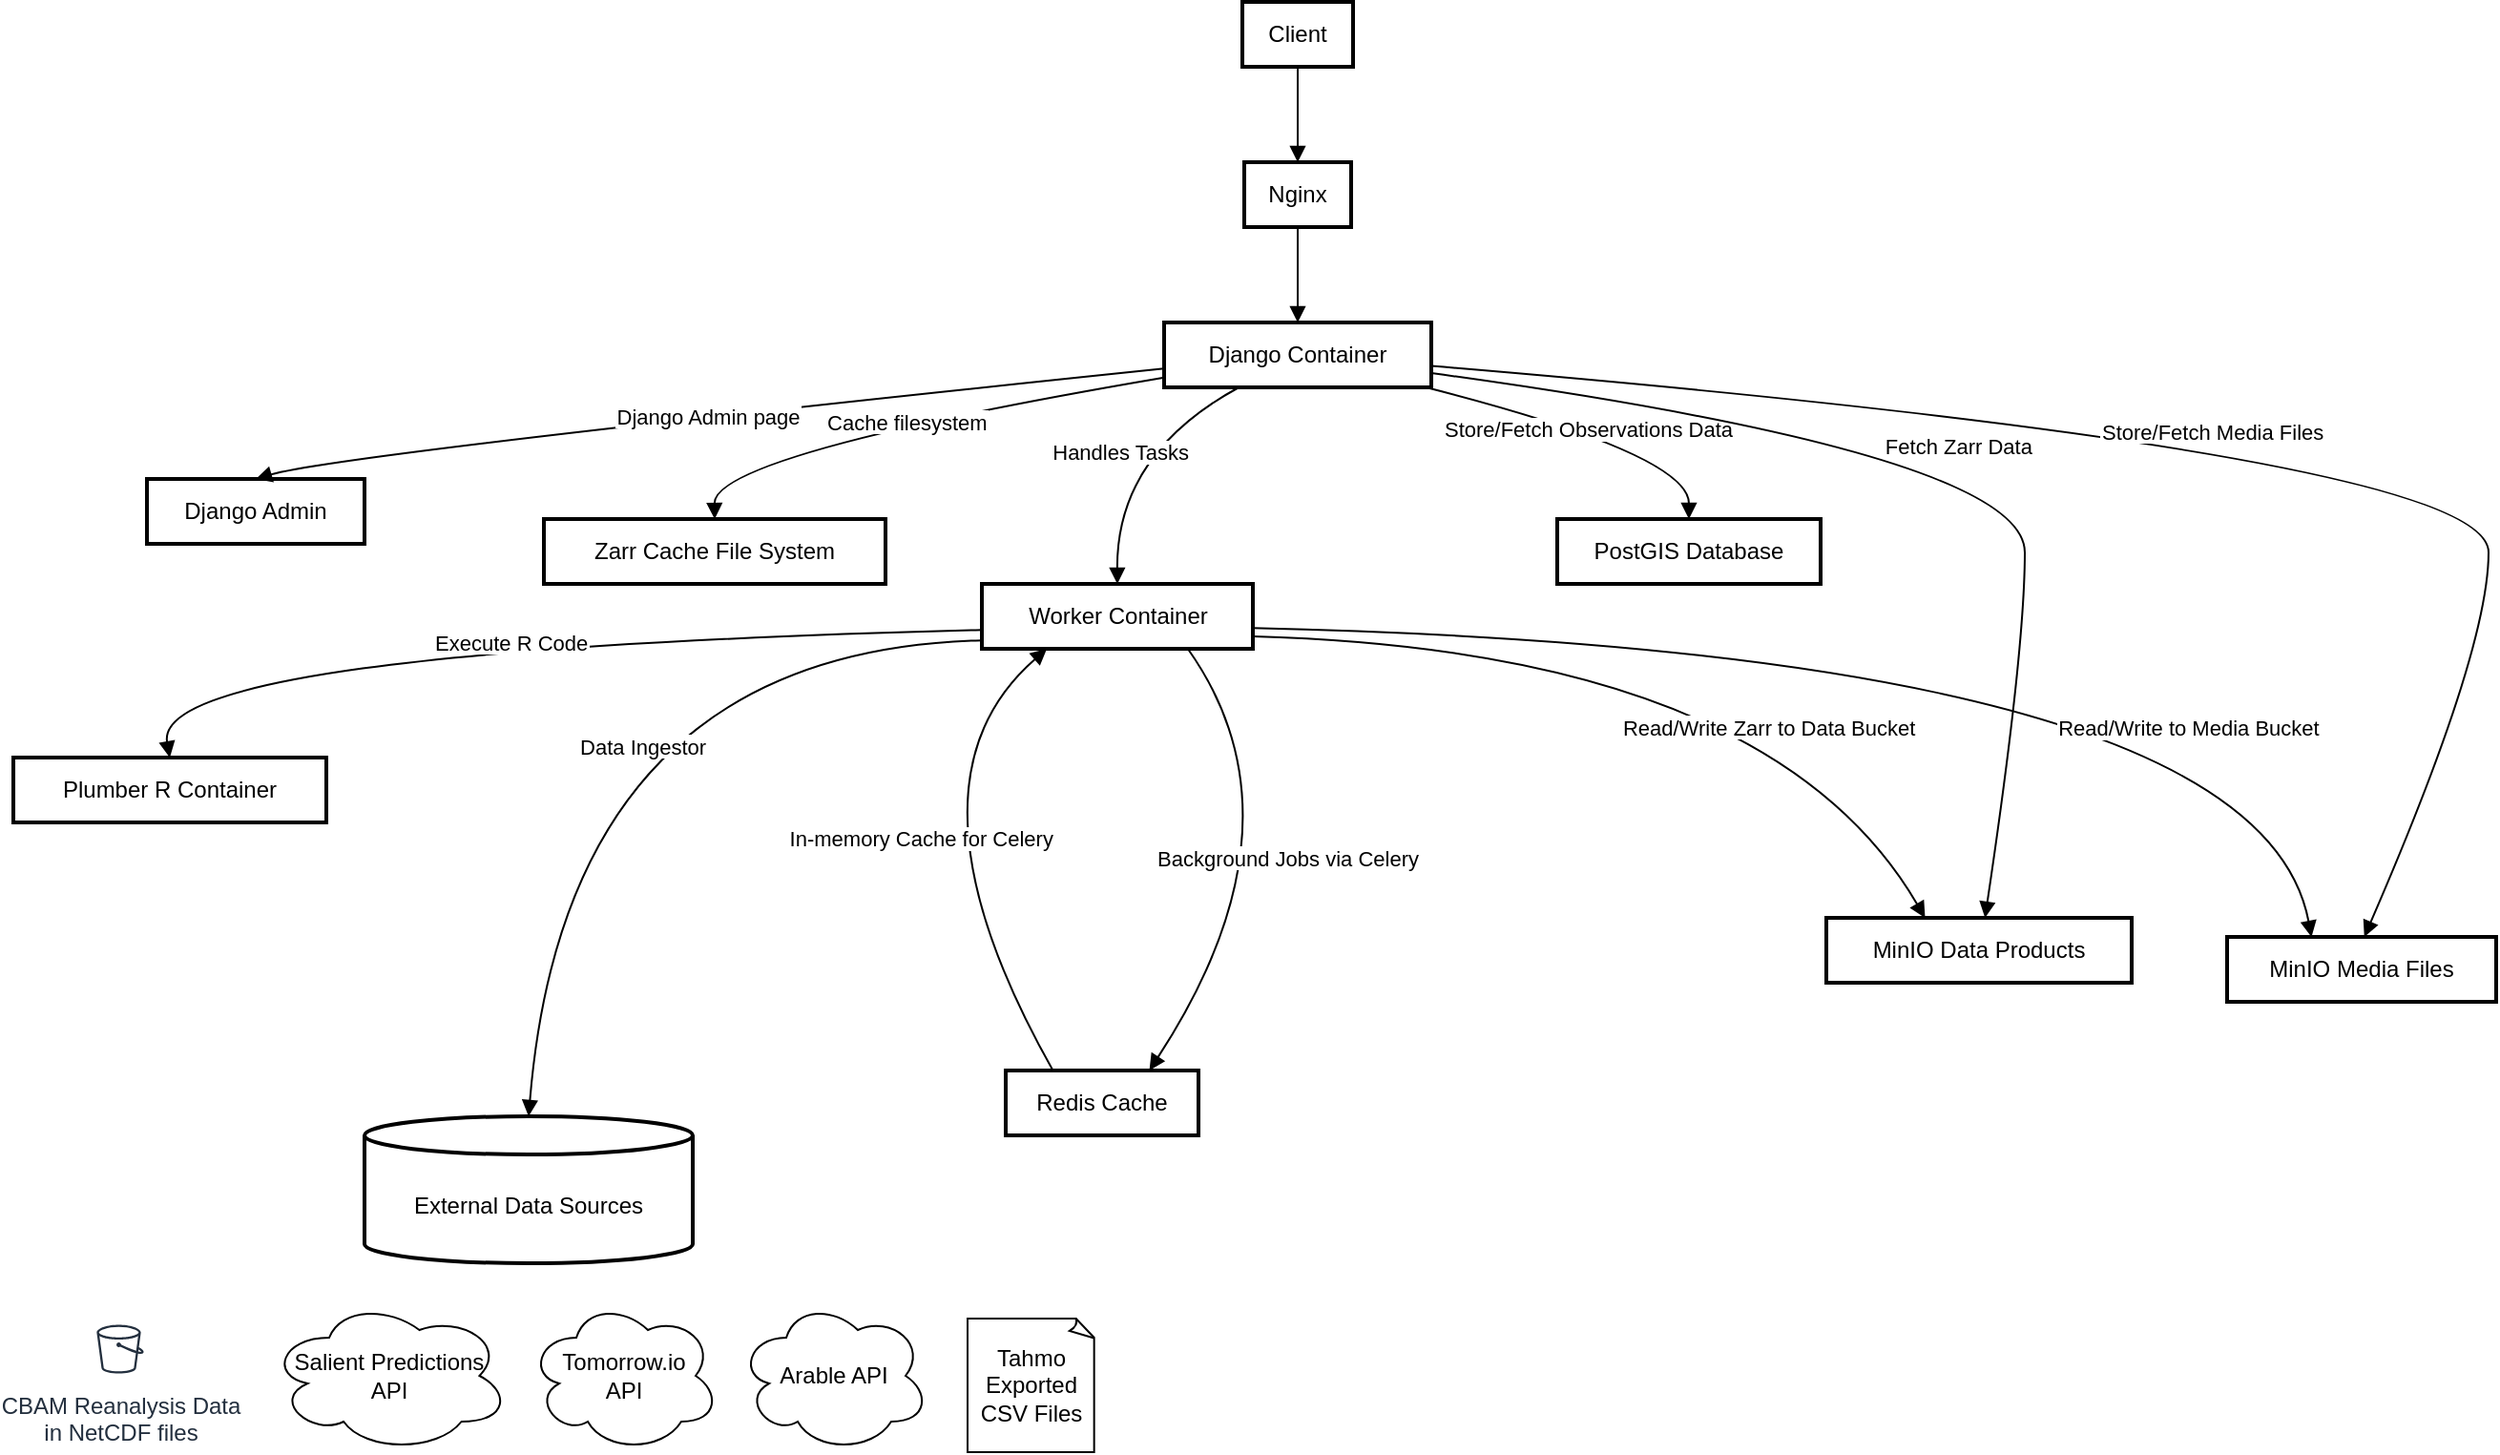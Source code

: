 <mxfile version="24.7.7" pages="12">
  <diagram id="z9ASTLsP7Qkqukrl83NL" name="Design">
    <mxGraphModel grid="1" page="1" gridSize="10" guides="1" tooltips="1" connect="1" arrows="1" fold="1" pageScale="1" pageWidth="1100" pageHeight="850" math="0" shadow="0">
      <root>
        <mxCell id="0" />
        <mxCell id="1" parent="0" />
        <mxCell id="IaOc4bUWEsKpbhDKhhhr-23" value="Client" style="whiteSpace=wrap;strokeWidth=2;" vertex="1" parent="1">
          <mxGeometry x="674" y="20" width="58" height="34" as="geometry" />
        </mxCell>
        <mxCell id="IaOc4bUWEsKpbhDKhhhr-24" value="Nginx" style="whiteSpace=wrap;strokeWidth=2;" vertex="1" parent="1">
          <mxGeometry x="675" y="104" width="56" height="34" as="geometry" />
        </mxCell>
        <mxCell id="IaOc4bUWEsKpbhDKhhhr-25" value="Django Container" style="whiteSpace=wrap;strokeWidth=2;" vertex="1" parent="1">
          <mxGeometry x="633" y="188" width="140" height="34" as="geometry" />
        </mxCell>
        <mxCell id="IaOc4bUWEsKpbhDKhhhr-26" value="Django Admin" style="whiteSpace=wrap;strokeWidth=2;" vertex="1" parent="1">
          <mxGeometry x="100" y="270" width="114" height="34" as="geometry" />
        </mxCell>
        <mxCell id="IaOc4bUWEsKpbhDKhhhr-27" value="Zarr Cache File System" style="whiteSpace=wrap;strokeWidth=2;" vertex="1" parent="1">
          <mxGeometry x="308" y="291" width="179" height="34" as="geometry" />
        </mxCell>
        <mxCell id="IaOc4bUWEsKpbhDKhhhr-28" value="Worker Container" style="whiteSpace=wrap;strokeWidth=2;" vertex="1" parent="1">
          <mxGeometry x="537.5" y="325" width="142" height="34" as="geometry" />
        </mxCell>
        <mxCell id="IaOc4bUWEsKpbhDKhhhr-29" value="Redis Cache" style="whiteSpace=wrap;strokeWidth=2;" vertex="1" parent="1">
          <mxGeometry x="550" y="580" width="101" height="34" as="geometry" />
        </mxCell>
        <mxCell id="IaOc4bUWEsKpbhDKhhhr-30" value="Plumber R Container" style="whiteSpace=wrap;strokeWidth=2;" vertex="1" parent="1">
          <mxGeometry x="30" y="416" width="164" height="34" as="geometry" />
        </mxCell>
        <mxCell id="IaOc4bUWEsKpbhDKhhhr-31" value="External Data Sources" style="shape=cylinder3;boundedLbl=1;backgroundOutline=1;size=10;strokeWidth=2;whiteSpace=wrap;" vertex="1" parent="1">
          <mxGeometry x="214" y="604" width="172" height="77" as="geometry" />
        </mxCell>
        <mxCell id="IaOc4bUWEsKpbhDKhhhr-32" value="PostGIS Database" style="whiteSpace=wrap;strokeWidth=2;" vertex="1" parent="1">
          <mxGeometry x="839" y="291" width="138" height="34" as="geometry" />
        </mxCell>
        <mxCell id="IaOc4bUWEsKpbhDKhhhr-33" value="MinIO Data Products" style="whiteSpace=wrap;strokeWidth=2;" vertex="1" parent="1">
          <mxGeometry x="980" y="500" width="160" height="34" as="geometry" />
        </mxCell>
        <mxCell id="IaOc4bUWEsKpbhDKhhhr-34" value="MinIO Media Files" style="whiteSpace=wrap;strokeWidth=2;" vertex="1" parent="1">
          <mxGeometry x="1190" y="510" width="141" height="34" as="geometry" />
        </mxCell>
        <mxCell id="IaOc4bUWEsKpbhDKhhhr-35" value="" style="curved=1;startArrow=none;endArrow=block;exitX=0.5;exitY=1;entryX=0.5;entryY=0;rounded=0;" edge="1" parent="1" source="IaOc4bUWEsKpbhDKhhhr-23" target="IaOc4bUWEsKpbhDKhhhr-24">
          <mxGeometry relative="1" as="geometry">
            <Array as="points" />
          </mxGeometry>
        </mxCell>
        <mxCell id="IaOc4bUWEsKpbhDKhhhr-36" value="" style="curved=1;startArrow=none;endArrow=block;exitX=0.5;exitY=1;entryX=0.5;entryY=0;rounded=0;" edge="1" parent="1" source="IaOc4bUWEsKpbhDKhhhr-24" target="IaOc4bUWEsKpbhDKhhhr-25">
          <mxGeometry relative="1" as="geometry">
            <Array as="points" />
          </mxGeometry>
        </mxCell>
        <mxCell id="IaOc4bUWEsKpbhDKhhhr-37" value="Django Admin page" style="curved=1;startArrow=none;endArrow=block;exitX=0;exitY=0.71;entryX=0.5;entryY=0;rounded=0;" edge="1" parent="1" source="IaOc4bUWEsKpbhDKhhhr-25" target="IaOc4bUWEsKpbhDKhhhr-26">
          <mxGeometry relative="1" as="geometry">
            <Array as="points">
              <mxPoint x="201" y="257" />
            </Array>
          </mxGeometry>
        </mxCell>
        <mxCell id="IaOc4bUWEsKpbhDKhhhr-38" value="Cache filesystem" style="curved=1;startArrow=none;endArrow=block;exitX=0;exitY=0.85;entryX=0.5;entryY=0;rounded=0;" edge="1" parent="1" source="IaOc4bUWEsKpbhDKhhhr-25" target="IaOc4bUWEsKpbhDKhhhr-27">
          <mxGeometry relative="1" as="geometry">
            <Array as="points">
              <mxPoint x="397" y="257" />
            </Array>
          </mxGeometry>
        </mxCell>
        <mxCell id="IaOc4bUWEsKpbhDKhhhr-39" value="Handles Tasks" style="curved=1;startArrow=none;endArrow=block;exitX=0.28;exitY=1;entryX=0.5;entryY=0;rounded=0;" edge="1" parent="1" source="IaOc4bUWEsKpbhDKhhhr-25" target="IaOc4bUWEsKpbhDKhhhr-28">
          <mxGeometry relative="1" as="geometry">
            <Array as="points">
              <mxPoint x="608" y="257" />
            </Array>
          </mxGeometry>
        </mxCell>
        <mxCell id="IaOc4bUWEsKpbhDKhhhr-40" value="Background Jobs via Celery" style="curved=1;startArrow=none;endArrow=block;exitX=0.76;exitY=1;entryX=0.75;entryY=-0.01;rounded=0;" edge="1" parent="1" source="IaOc4bUWEsKpbhDKhhhr-28" target="IaOc4bUWEsKpbhDKhhhr-29">
          <mxGeometry relative="1" as="geometry">
            <Array as="points">
              <mxPoint x="710" y="450" />
            </Array>
          </mxGeometry>
        </mxCell>
        <mxCell id="IaOc4bUWEsKpbhDKhhhr-41" value="Execute R Code" style="curved=1;startArrow=none;endArrow=block;exitX=0;exitY=0.71;entryX=0.5;entryY=-0.01;rounded=0;" edge="1" parent="1" source="IaOc4bUWEsKpbhDKhhhr-28" target="IaOc4bUWEsKpbhDKhhhr-30">
          <mxGeometry relative="1" as="geometry">
            <Array as="points">
              <mxPoint x="102" y="360" />
            </Array>
          </mxGeometry>
        </mxCell>
        <mxCell id="IaOc4bUWEsKpbhDKhhhr-42" value="Data Ingestor" style="curved=1;startArrow=none;endArrow=block;exitX=0;exitY=0.87;entryX=0.5;entryY=0;rounded=0;" edge="1" parent="1" source="IaOc4bUWEsKpbhDKhhhr-28" target="IaOc4bUWEsKpbhDKhhhr-31">
          <mxGeometry x="0.142" y="44" relative="1" as="geometry">
            <Array as="points">
              <mxPoint x="320" y="360" />
            </Array>
            <mxPoint as="offset" />
          </mxGeometry>
        </mxCell>
        <mxCell id="IaOc4bUWEsKpbhDKhhhr-43" value="In-memory Cache for Celery" style="curved=1;startArrow=none;endArrow=block;exitX=0.24;exitY=-0.01;entryX=0.24;entryY=1;rounded=0;" edge="1" parent="1" source="IaOc4bUWEsKpbhDKhhhr-29" target="IaOc4bUWEsKpbhDKhhhr-28">
          <mxGeometry relative="1" as="geometry">
            <Array as="points">
              <mxPoint x="490" y="430" />
            </Array>
          </mxGeometry>
        </mxCell>
        <mxCell id="IaOc4bUWEsKpbhDKhhhr-44" value="Store/Fetch Observations Data" style="curved=1;startArrow=none;endArrow=block;exitX=0.98;exitY=1;entryX=0.5;entryY=0;rounded=0;" edge="1" parent="1" source="IaOc4bUWEsKpbhDKhhhr-25" target="IaOc4bUWEsKpbhDKhhhr-32">
          <mxGeometry relative="1" as="geometry">
            <Array as="points">
              <mxPoint x="908" y="257" />
            </Array>
          </mxGeometry>
        </mxCell>
        <mxCell id="IaOc4bUWEsKpbhDKhhhr-45" value="Fetch Zarr Data" style="curved=1;startArrow=none;endArrow=block;exitX=1;exitY=0.78;entryX=0.52;entryY=-0.01;rounded=0;" edge="1" parent="1" source="IaOc4bUWEsKpbhDKhhhr-25" target="IaOc4bUWEsKpbhDKhhhr-33">
          <mxGeometry relative="1" as="geometry">
            <Array as="points">
              <mxPoint x="1084" y="257" />
              <mxPoint x="1084" y="360" />
            </Array>
          </mxGeometry>
        </mxCell>
        <mxCell id="IaOc4bUWEsKpbhDKhhhr-46" value="Store/Fetch Media Files" style="curved=1;startArrow=none;endArrow=block;exitX=1;exitY=0.67;entryX=0.51;entryY=-0.01;rounded=0;" edge="1" parent="1" source="IaOc4bUWEsKpbhDKhhhr-25" target="IaOc4bUWEsKpbhDKhhhr-34">
          <mxGeometry relative="1" as="geometry">
            <Array as="points">
              <mxPoint x="1327" y="257" />
              <mxPoint x="1327" y="360" />
            </Array>
          </mxGeometry>
        </mxCell>
        <mxCell id="IaOc4bUWEsKpbhDKhhhr-47" value="Read/Write Zarr to Data Bucket" style="curved=1;startArrow=none;endArrow=block;exitX=1;exitY=0.81;entryX=0.32;entryY=-0.01;rounded=0;" edge="1" parent="1" source="IaOc4bUWEsKpbhDKhhhr-28" target="IaOc4bUWEsKpbhDKhhhr-33">
          <mxGeometry x="0.41" y="-20" relative="1" as="geometry">
            <Array as="points">
              <mxPoint x="950" y="360" />
            </Array>
            <mxPoint as="offset" />
          </mxGeometry>
        </mxCell>
        <mxCell id="IaOc4bUWEsKpbhDKhhhr-48" value="Read/Write to Media Bucket" style="curved=1;startArrow=none;endArrow=block;exitX=1;exitY=0.68;entryX=0.31;entryY=-0.01;rounded=0;" edge="1" parent="1" source="IaOc4bUWEsKpbhDKhhhr-28" target="IaOc4bUWEsKpbhDKhhhr-34">
          <mxGeometry x="0.447" y="-41" relative="1" as="geometry">
            <Array as="points">
              <mxPoint x="1206" y="360" />
            </Array>
            <mxPoint as="offset" />
          </mxGeometry>
        </mxCell>
        <mxCell id="IaOc4bUWEsKpbhDKhhhr-49" style="edgeStyle=orthogonalEdgeStyle;rounded=0;orthogonalLoop=1;jettySize=auto;html=1;exitX=0.5;exitY=1;exitDx=0;exitDy=0;" edge="1" parent="1" source="IaOc4bUWEsKpbhDKhhhr-29" target="IaOc4bUWEsKpbhDKhhhr-29">
          <mxGeometry relative="1" as="geometry" />
        </mxCell>
        <mxCell id="SUiTtHtBd4GOnvWlEKeH-1" value="CBAM Reanalysis Data&lt;div&gt;in NetCDF files&lt;/div&gt;" style="sketch=0;outlineConnect=0;fontColor=#232F3E;gradientColor=none;strokeColor=#232F3E;fillColor=#ffffff;dashed=0;verticalLabelPosition=bottom;verticalAlign=top;align=center;html=1;fontSize=12;fontStyle=0;aspect=fixed;shape=mxgraph.aws4.resourceIcon;resIcon=mxgraph.aws4.bucket;" vertex="1" parent="1">
          <mxGeometry x="70" y="710" width="32" height="32" as="geometry" />
        </mxCell>
        <mxCell id="SUiTtHtBd4GOnvWlEKeH-2" value="Salient Predictions&lt;div&gt;API&lt;/div&gt;" style="ellipse;shape=cloud;whiteSpace=wrap;html=1;align=center;" vertex="1" parent="1">
          <mxGeometry x="164" y="700" width="126" height="80" as="geometry" />
        </mxCell>
        <mxCell id="SUiTtHtBd4GOnvWlEKeH-3" value="Tomorrow.io&lt;div&gt;API&lt;/div&gt;" style="ellipse;shape=cloud;whiteSpace=wrap;html=1;align=center;" vertex="1" parent="1">
          <mxGeometry x="300" y="700" width="100" height="80" as="geometry" />
        </mxCell>
        <mxCell id="SUiTtHtBd4GOnvWlEKeH-4" value="&lt;div&gt;Arable API&lt;/div&gt;" style="ellipse;shape=cloud;whiteSpace=wrap;html=1;align=center;" vertex="1" parent="1">
          <mxGeometry x="410" y="700" width="100" height="80" as="geometry" />
        </mxCell>
        <mxCell id="SUiTtHtBd4GOnvWlEKeH-6" value="Tahmo&lt;div&gt;Exported CSV Files&lt;/div&gt;" style="whiteSpace=wrap;html=1;shape=mxgraph.basic.document" vertex="1" parent="1">
          <mxGeometry x="530" y="710" width="67" height="70" as="geometry" />
        </mxCell>
      </root>
    </mxGraphModel>
  </diagram>
  <diagram name="Architecture" id="xcPJjxU63uIqwwWhHkkU">
    <mxGraphModel grid="1" page="1" gridSize="10" guides="1" tooltips="1" connect="1" arrows="1" fold="1" pageScale="1" pageWidth="850" pageHeight="1100" math="0" shadow="0">
      <root>
        <mxCell id="0" />
        <mxCell id="1" parent="0" />
        <mxCell id="e69vC1-zjOSYicRILnQK-8" value="" style="rounded=0;whiteSpace=wrap;html=1;" vertex="1" parent="1">
          <mxGeometry x="80" y="280" width="540" height="550" as="geometry" />
        </mxCell>
        <mxCell id="e69vC1-zjOSYicRILnQK-33" style="edgeStyle=orthogonalEdgeStyle;rounded=0;orthogonalLoop=1;jettySize=auto;html=1;entryX=0.5;entryY=0;entryDx=0;entryDy=0;startArrow=classic;startFill=1;" edge="1" parent="1" source="e69vC1-zjOSYicRILnQK-2" target="e69vC1-zjOSYicRILnQK-11">
          <mxGeometry relative="1" as="geometry" />
        </mxCell>
        <mxCell id="e69vC1-zjOSYicRILnQK-36" style="edgeStyle=orthogonalEdgeStyle;rounded=0;orthogonalLoop=1;jettySize=auto;html=1;entryX=0.75;entryY=0;entryDx=0;entryDy=0;startArrow=classic;startFill=1;endArrow=none;endFill=0;" edge="1" parent="1" source="e69vC1-zjOSYicRILnQK-2" target="e69vC1-zjOSYicRILnQK-10">
          <mxGeometry relative="1" as="geometry">
            <Array as="points">
              <mxPoint x="250" y="360" />
              <mxPoint x="250" y="470" />
              <mxPoint x="190" y="470" />
            </Array>
          </mxGeometry>
        </mxCell>
        <mxCell id="e69vC1-zjOSYicRILnQK-2" value="Data Products:&lt;br&gt;- CBAM Reanalysis Data&lt;div&gt;- Salient Seasonal Forecast&lt;/div&gt;&lt;div&gt;- Tomorrow.io Short-term Forecast&lt;/div&gt;" style="sketch=0;outlineConnect=0;fontColor=#232F3E;gradientColor=none;strokeColor=#232F3E;fillColor=#ffffff;dashed=0;verticalLabelPosition=bottom;verticalAlign=top;align=center;html=1;fontSize=12;fontStyle=0;aspect=fixed;shape=mxgraph.aws4.resourceIcon;resIcon=mxgraph.aws4.bucket;" vertex="1" parent="1">
          <mxGeometry x="315" y="330" width="60" height="60" as="geometry" />
        </mxCell>
        <mxCell id="e69vC1-zjOSYicRILnQK-34" style="edgeStyle=orthogonalEdgeStyle;rounded=0;orthogonalLoop=1;jettySize=auto;html=1;entryX=0.25;entryY=1;entryDx=0;entryDy=0;startArrow=classic;startFill=1;" edge="1" parent="1" source="e69vC1-zjOSYicRILnQK-3" target="e69vC1-zjOSYicRILnQK-11">
          <mxGeometry relative="1" as="geometry">
            <Array as="points">
              <mxPoint x="350" y="610" />
              <mxPoint x="500" y="610" />
            </Array>
          </mxGeometry>
        </mxCell>
        <mxCell id="e69vC1-zjOSYicRILnQK-37" style="edgeStyle=orthogonalEdgeStyle;rounded=0;orthogonalLoop=1;jettySize=auto;html=1;entryX=0.5;entryY=1;entryDx=0;entryDy=0;startArrow=classic;startFill=1;" edge="1" parent="1" source="e69vC1-zjOSYicRILnQK-3" target="e69vC1-zjOSYicRILnQK-10">
          <mxGeometry relative="1" as="geometry" />
        </mxCell>
        <mxCell id="e69vC1-zjOSYicRILnQK-3" value="Media files" style="sketch=0;outlineConnect=0;fontColor=#232F3E;gradientColor=none;strokeColor=#232F3E;fillColor=#ffffff;dashed=0;verticalLabelPosition=bottom;verticalAlign=top;align=center;html=1;fontSize=12;fontStyle=0;aspect=fixed;shape=mxgraph.aws4.resourceIcon;resIcon=mxgraph.aws4.bucket;" vertex="1" parent="1">
          <mxGeometry x="320" y="620" width="60" height="60" as="geometry" />
        </mxCell>
        <mxCell id="e69vC1-zjOSYicRILnQK-5" value="&lt;div&gt;&lt;br&gt;&lt;/div&gt;&lt;div&gt;&lt;br&gt;&lt;/div&gt;Postgis&lt;div&gt;- Crop Plan Data&lt;br&gt;&lt;div&gt;- Tahmo&lt;/div&gt;&lt;/div&gt;&lt;div&gt;- Arable&lt;/div&gt;" style="strokeWidth=2;html=1;shape=mxgraph.flowchart.database;whiteSpace=wrap;" vertex="1" parent="1">
          <mxGeometry x="275" y="480" width="150" height="110" as="geometry" />
        </mxCell>
        <mxCell id="e69vC1-zjOSYicRILnQK-29" style="edgeStyle=orthogonalEdgeStyle;rounded=0;orthogonalLoop=1;jettySize=auto;html=1;entryX=0.5;entryY=0;entryDx=0;entryDy=0;" edge="1" parent="1" source="e69vC1-zjOSYicRILnQK-9" target="e69vC1-zjOSYicRILnQK-10">
          <mxGeometry relative="1" as="geometry" />
        </mxCell>
        <mxCell id="e69vC1-zjOSYicRILnQK-9" value="Nginx" style="rounded=0;whiteSpace=wrap;html=1;" vertex="1" parent="1">
          <mxGeometry x="100" y="330" width="120" height="60" as="geometry" />
        </mxCell>
        <mxCell id="F6y786mY4tZh_pt-ws3s-2" style="edgeStyle=orthogonalEdgeStyle;rounded=0;orthogonalLoop=1;jettySize=auto;html=1;exitX=0.75;exitY=1;exitDx=0;exitDy=0;startArrow=classic;startFill=1;" edge="1" parent="1" source="e69vC1-zjOSYicRILnQK-10" target="F6y786mY4tZh_pt-ws3s-1">
          <mxGeometry relative="1" as="geometry" />
        </mxCell>
        <mxCell id="e69vC1-zjOSYicRILnQK-10" value="Django:&lt;div&gt;- API endpoint: /api/v1/&lt;/div&gt;&lt;div&gt;- Admin page: /admin/&lt;br&gt;&lt;/div&gt;" style="rounded=0;whiteSpace=wrap;html=1;" vertex="1" parent="1">
          <mxGeometry x="100" y="505" width="120" height="60" as="geometry" />
        </mxCell>
        <mxCell id="e69vC1-zjOSYicRILnQK-28" style="edgeStyle=orthogonalEdgeStyle;rounded=0;orthogonalLoop=1;jettySize=auto;html=1;entryX=0.5;entryY=0;entryDx=0;entryDy=0;" edge="1" parent="1" source="e69vC1-zjOSYicRILnQK-11" target="e69vC1-zjOSYicRILnQK-27">
          <mxGeometry relative="1" as="geometry" />
        </mxCell>
        <mxCell id="e69vC1-zjOSYicRILnQK-31" value="" style="edgeStyle=orthogonalEdgeStyle;rounded=0;orthogonalLoop=1;jettySize=auto;html=1;startArrow=classic;startFill=1;" edge="1" parent="1" source="e69vC1-zjOSYicRILnQK-11" target="e69vC1-zjOSYicRILnQK-5">
          <mxGeometry relative="1" as="geometry" />
        </mxCell>
        <mxCell id="e69vC1-zjOSYicRILnQK-40" style="edgeStyle=orthogonalEdgeStyle;rounded=0;orthogonalLoop=1;jettySize=auto;html=1;entryX=1;entryY=0.5;entryDx=0;entryDy=0;exitX=1;exitY=0.75;exitDx=0;exitDy=0;startArrow=classic;startFill=1;" edge="1" parent="1" source="e69vC1-zjOSYicRILnQK-11" target="e69vC1-zjOSYicRILnQK-38">
          <mxGeometry relative="1" as="geometry">
            <Array as="points">
              <mxPoint x="610" y="520" />
              <mxPoint x="610" y="770" />
            </Array>
          </mxGeometry>
        </mxCell>
        <mxCell id="e69vC1-zjOSYicRILnQK-11" value="Worker" style="rounded=0;whiteSpace=wrap;html=1;" vertex="1" parent="1">
          <mxGeometry x="470" y="475" width="120" height="60" as="geometry" />
        </mxCell>
        <mxCell id="e69vC1-zjOSYicRILnQK-14" value="&lt;b&gt;GAP&lt;/b&gt;" style="text;html=1;align=center;verticalAlign=middle;whiteSpace=wrap;rounded=0;" vertex="1" parent="1">
          <mxGeometry x="80" y="280" width="120" height="30" as="geometry" />
        </mxCell>
        <mxCell id="e69vC1-zjOSYicRILnQK-18" style="edgeStyle=orthogonalEdgeStyle;rounded=0;orthogonalLoop=1;jettySize=auto;html=1;" edge="1" parent="1" source="e69vC1-zjOSYicRILnQK-12" target="e69vC1-zjOSYicRILnQK-11">
          <mxGeometry relative="1" as="geometry">
            <Array as="points">
              <mxPoint x="640" y="505" />
              <mxPoint x="640" y="505" />
            </Array>
          </mxGeometry>
        </mxCell>
        <mxCell id="e69vC1-zjOSYicRILnQK-27" value="Plumber.R" style="rounded=0;whiteSpace=wrap;html=1;" vertex="1" parent="1">
          <mxGeometry x="470" y="650" width="120" height="60" as="geometry" />
        </mxCell>
        <mxCell id="e69vC1-zjOSYicRILnQK-30" style="edgeStyle=orthogonalEdgeStyle;rounded=0;orthogonalLoop=1;jettySize=auto;html=1;entryX=0;entryY=0.5;entryDx=0;entryDy=0;entryPerimeter=0;startArrow=classic;startFill=1;" edge="1" parent="1" source="e69vC1-zjOSYicRILnQK-10" target="e69vC1-zjOSYicRILnQK-5">
          <mxGeometry relative="1" as="geometry" />
        </mxCell>
        <mxCell id="e69vC1-zjOSYicRILnQK-39" style="edgeStyle=orthogonalEdgeStyle;rounded=0;orthogonalLoop=1;jettySize=auto;html=1;entryX=0.25;entryY=1;entryDx=0;entryDy=0;startArrow=classic;startFill=1;" edge="1" parent="1" source="e69vC1-zjOSYicRILnQK-38" target="e69vC1-zjOSYicRILnQK-10">
          <mxGeometry relative="1" as="geometry" />
        </mxCell>
        <mxCell id="e69vC1-zjOSYicRILnQK-38" value="Redis" style="rounded=0;whiteSpace=wrap;html=1;" vertex="1" parent="1">
          <mxGeometry x="290" y="740" width="120" height="60" as="geometry" />
        </mxCell>
        <mxCell id="F6y786mY4tZh_pt-ws3s-1" value="Zarr Cache" style="sketch=0;outlineConnect=0;fontColor=#232F3E;gradientColor=none;strokeColor=#232F3E;fillColor=#ffffff;dashed=0;verticalLabelPosition=bottom;verticalAlign=top;align=center;html=1;fontSize=12;fontStyle=0;aspect=fixed;shape=mxgraph.aws4.resourceIcon;resIcon=mxgraph.aws4.cache_node;" vertex="1" parent="1">
          <mxGeometry x="160" y="670" width="60" height="60" as="geometry" />
        </mxCell>
        <mxCell id="UVxXX4CyP8yx0fxyd4Dp-2" value="" style="group" connectable="0" vertex="1" parent="1">
          <mxGeometry x="650" y="280" width="150" height="550" as="geometry" />
        </mxCell>
        <mxCell id="e69vC1-zjOSYicRILnQK-12" value="" style="rounded=0;whiteSpace=wrap;html=1;strokeColor=default;dashed=1;movable=1;resizable=1;rotatable=1;deletable=1;editable=1;locked=0;connectable=1;container=0;" vertex="1" parent="UVxXX4CyP8yx0fxyd4Dp-2">
          <mxGeometry width="150" height="550" as="geometry" />
        </mxCell>
        <mxCell id="e69vC1-zjOSYicRILnQK-1" value="CBAM Reanalysis Data&lt;div&gt;in NetCDF files&lt;/div&gt;" style="sketch=0;outlineConnect=0;fontColor=#232F3E;gradientColor=none;strokeColor=#232F3E;fillColor=#ffffff;dashed=0;verticalLabelPosition=bottom;verticalAlign=top;align=center;html=1;fontSize=12;fontStyle=0;aspect=fixed;shape=mxgraph.aws4.resourceIcon;resIcon=mxgraph.aws4.bucket;movable=1;resizable=1;rotatable=1;deletable=1;editable=1;locked=0;connectable=1;container=0;" vertex="1" parent="UVxXX4CyP8yx0fxyd4Dp-2">
          <mxGeometry x="45" y="50" width="60" height="60" as="geometry" />
        </mxCell>
        <mxCell id="e69vC1-zjOSYicRILnQK-6" value="Salient Predictions&lt;div&gt;API&lt;/div&gt;" style="ellipse;shape=cloud;whiteSpace=wrap;html=1;align=center;movable=1;resizable=1;rotatable=1;deletable=1;editable=1;locked=0;connectable=1;container=0;" vertex="1" parent="UVxXX4CyP8yx0fxyd4Dp-2">
          <mxGeometry x="10" y="170" width="130" height="90" as="geometry" />
        </mxCell>
        <mxCell id="e69vC1-zjOSYicRILnQK-7" value="Tomorrow.io&lt;div&gt;API&lt;/div&gt;" style="ellipse;shape=cloud;whiteSpace=wrap;html=1;align=center;movable=1;resizable=1;rotatable=1;deletable=1;editable=1;locked=0;connectable=1;container=0;" vertex="1" parent="UVxXX4CyP8yx0fxyd4Dp-2">
          <mxGeometry x="10" y="290" width="130" height="90" as="geometry" />
        </mxCell>
        <mxCell id="e69vC1-zjOSYicRILnQK-13" value="External Data Sources" style="text;html=1;align=center;verticalAlign=middle;whiteSpace=wrap;rounded=0;fontStyle=1;movable=1;resizable=1;rotatable=1;deletable=1;editable=1;locked=0;connectable=1;container=0;" vertex="1" parent="UVxXX4CyP8yx0fxyd4Dp-2">
          <mxGeometry width="150" height="30" as="geometry" />
        </mxCell>
        <mxCell id="UVxXX4CyP8yx0fxyd4Dp-1" value="&lt;div&gt;Arable API&lt;/div&gt;" style="ellipse;shape=cloud;whiteSpace=wrap;html=1;align=center;movable=1;resizable=1;rotatable=1;deletable=1;editable=1;locked=0;connectable=1;container=0;" vertex="1" parent="UVxXX4CyP8yx0fxyd4Dp-2">
          <mxGeometry x="10" y="410" width="130" height="90" as="geometry" />
        </mxCell>
      </root>
    </mxGraphModel>
  </diagram>
  <diagram id="3KW6G84ZGAJnID5MJPKO" name="SPW Data Diagram">
    <mxGraphModel grid="1" page="1" gridSize="10" guides="1" tooltips="1" connect="1" arrows="1" fold="1" pageScale="1" pageWidth="850" pageHeight="1100" math="0" shadow="0">
      <root>
        <mxCell id="0" />
        <mxCell id="1" parent="0" />
        <mxCell id="Il4GKDFrVkBAekzgK6QM-5" style="edgeStyle=orthogonalEdgeStyle;rounded=0;orthogonalLoop=1;jettySize=auto;html=1;entryX=0.5;entryY=0;entryDx=0;entryDy=0;" edge="1" parent="1" source="Eia2oBliXVNzw9UQhqyA-1" target="Eia2oBliXVNzw9UQhqyA-7">
          <mxGeometry relative="1" as="geometry">
            <Array as="points">
              <mxPoint x="105" y="140" />
              <mxPoint x="205" y="140" />
            </Array>
          </mxGeometry>
        </mxCell>
        <mxCell id="Eia2oBliXVNzw9UQhqyA-1" value="Farm 1" style="rounded=0;whiteSpace=wrap;html=1;" vertex="1" parent="1">
          <mxGeometry x="60" y="70" width="90" height="40" as="geometry" />
        </mxCell>
        <mxCell id="Il4GKDFrVkBAekzgK6QM-6" style="edgeStyle=orthogonalEdgeStyle;rounded=0;orthogonalLoop=1;jettySize=auto;html=1;entryX=0.5;entryY=0;entryDx=0;entryDy=0;" edge="1" parent="1" source="Eia2oBliXVNzw9UQhqyA-2" target="Eia2oBliXVNzw9UQhqyA-7">
          <mxGeometry relative="1" as="geometry">
            <Array as="points">
              <mxPoint x="225" y="140" />
              <mxPoint x="205" y="140" />
            </Array>
          </mxGeometry>
        </mxCell>
        <mxCell id="Eia2oBliXVNzw9UQhqyA-2" value="Farm 2" style="rounded=0;whiteSpace=wrap;html=1;" vertex="1" parent="1">
          <mxGeometry x="180" y="70" width="90" height="40" as="geometry" />
        </mxCell>
        <mxCell id="Il4GKDFrVkBAekzgK6QM-7" style="edgeStyle=orthogonalEdgeStyle;rounded=0;orthogonalLoop=1;jettySize=auto;html=1;entryX=0.5;entryY=0;entryDx=0;entryDy=0;" edge="1" parent="1" source="Eia2oBliXVNzw9UQhqyA-3" target="Eia2oBliXVNzw9UQhqyA-8">
          <mxGeometry relative="1" as="geometry" />
        </mxCell>
        <mxCell id="Eia2oBliXVNzw9UQhqyA-3" value="Farm 3" style="rounded=0;whiteSpace=wrap;html=1;" vertex="1" parent="1">
          <mxGeometry x="300" y="70" width="90" height="40" as="geometry" />
        </mxCell>
        <mxCell id="Il4GKDFrVkBAekzgK6QM-8" style="edgeStyle=orthogonalEdgeStyle;rounded=0;orthogonalLoop=1;jettySize=auto;html=1;" edge="1" parent="1" source="Eia2oBliXVNzw9UQhqyA-4" target="Eia2oBliXVNzw9UQhqyA-8">
          <mxGeometry relative="1" as="geometry" />
        </mxCell>
        <mxCell id="Eia2oBliXVNzw9UQhqyA-4" value="Farm 4" style="rounded=0;whiteSpace=wrap;html=1;" vertex="1" parent="1">
          <mxGeometry x="425" y="70" width="90" height="40" as="geometry" />
        </mxCell>
        <mxCell id="Il4GKDFrVkBAekzgK6QM-10" style="edgeStyle=orthogonalEdgeStyle;rounded=0;orthogonalLoop=1;jettySize=auto;html=1;entryX=0.5;entryY=0;entryDx=0;entryDy=0;" edge="1" parent="1" source="Eia2oBliXVNzw9UQhqyA-5" target="Eia2oBliXVNzw9UQhqyA-9">
          <mxGeometry relative="1" as="geometry" />
        </mxCell>
        <mxCell id="Eia2oBliXVNzw9UQhqyA-5" value="Farm N" style="rounded=0;whiteSpace=wrap;html=1;" vertex="1" parent="1">
          <mxGeometry x="630" y="70" width="90" height="40" as="geometry" />
        </mxCell>
        <mxCell id="Eia2oBliXVNzw9UQhqyA-6" value="..." style="text;html=1;align=center;verticalAlign=middle;whiteSpace=wrap;rounded=0;" vertex="1" parent="1">
          <mxGeometry x="540" y="80" width="60" height="30" as="geometry" />
        </mxCell>
        <mxCell id="fv__NoiELob_Yh50ThYz-6" style="edgeStyle=orthogonalEdgeStyle;rounded=0;orthogonalLoop=1;jettySize=auto;html=1;entryX=0.5;entryY=0;entryDx=0;entryDy=0;" edge="1" parent="1" source="Eia2oBliXVNzw9UQhqyA-7" target="fv__NoiELob_Yh50ThYz-1">
          <mxGeometry relative="1" as="geometry" />
        </mxCell>
        <mxCell id="Eia2oBliXVNzw9UQhqyA-7" value="Grid 1" style="rounded=0;whiteSpace=wrap;html=1;" vertex="1" parent="1">
          <mxGeometry x="160" y="160" width="90" height="40" as="geometry" />
        </mxCell>
        <mxCell id="fv__NoiELob_Yh50ThYz-7" style="edgeStyle=orthogonalEdgeStyle;rounded=0;orthogonalLoop=1;jettySize=auto;html=1;entryX=0.5;entryY=0;entryDx=0;entryDy=0;" edge="1" parent="1" source="Eia2oBliXVNzw9UQhqyA-8" target="fv__NoiELob_Yh50ThYz-1">
          <mxGeometry relative="1" as="geometry" />
        </mxCell>
        <mxCell id="Eia2oBliXVNzw9UQhqyA-8" value="Grid 2" style="rounded=0;whiteSpace=wrap;html=1;" vertex="1" parent="1">
          <mxGeometry x="350" y="160" width="90" height="40" as="geometry" />
        </mxCell>
        <mxCell id="fv__NoiELob_Yh50ThYz-8" style="edgeStyle=orthogonalEdgeStyle;rounded=0;orthogonalLoop=1;jettySize=auto;html=1;entryX=0.5;entryY=0;entryDx=0;entryDy=0;" edge="1" parent="1" source="Eia2oBliXVNzw9UQhqyA-9" target="fv__NoiELob_Yh50ThYz-1">
          <mxGeometry relative="1" as="geometry" />
        </mxCell>
        <mxCell id="Eia2oBliXVNzw9UQhqyA-9" value="Grid M" style="rounded=0;whiteSpace=wrap;html=1;" vertex="1" parent="1">
          <mxGeometry x="540" y="160" width="90" height="40" as="geometry" />
        </mxCell>
        <mxCell id="Eia2oBliXVNzw9UQhqyA-10" value="..." style="text;html=1;align=center;verticalAlign=middle;whiteSpace=wrap;rounded=0;" vertex="1" parent="1">
          <mxGeometry x="460" y="165" width="60" height="30" as="geometry" />
        </mxCell>
        <mxCell id="Il4GKDFrVkBAekzgK6QM-11" value="Kenya: 65K grids" style="text;html=1;align=center;verticalAlign=middle;whiteSpace=wrap;rounded=0;" vertex="1" parent="1">
          <mxGeometry x="650" y="160" width="110" height="30" as="geometry" />
        </mxCell>
        <mxCell id="fv__NoiELob_Yh50ThYz-3" value="" style="group" connectable="0" vertex="1" parent="1">
          <mxGeometry x="45" y="270" width="750" height="590" as="geometry" />
        </mxCell>
        <mxCell id="fv__NoiELob_Yh50ThYz-1" value="" style="rounded=0;whiteSpace=wrap;html=1;" vertex="1" parent="fv__NoiELob_Yh50ThYz-3">
          <mxGeometry width="750" height="590" as="geometry" />
        </mxCell>
        <mxCell id="QkeB8zH0cWaz3s7HdjPO-5" style="edgeStyle=orthogonalEdgeStyle;rounded=0;orthogonalLoop=1;jettySize=auto;html=1;entryX=0.5;entryY=0;entryDx=0;entryDy=0;" edge="1" parent="fv__NoiELob_Yh50ThYz-3" source="QkeB8zH0cWaz3s7HdjPO-1" target="QkeB8zH0cWaz3s7HdjPO-4">
          <mxGeometry relative="1" as="geometry">
            <Array as="points">
              <mxPoint x="375" y="145" />
            </Array>
          </mxGeometry>
        </mxCell>
        <mxCell id="QkeB8zH0cWaz3s7HdjPO-1" value="Tomorrow.io Historical API" style="rounded=0;whiteSpace=wrap;html=1;" vertex="1" parent="fv__NoiELob_Yh50ThYz-3">
          <mxGeometry x="35" y="115" width="120" height="60" as="geometry" />
        </mxCell>
        <mxCell id="QkeB8zH0cWaz3s7HdjPO-6" style="edgeStyle=orthogonalEdgeStyle;rounded=0;orthogonalLoop=1;jettySize=auto;html=1;entryX=0;entryY=0.5;entryDx=0;entryDy=0;" edge="1" parent="fv__NoiELob_Yh50ThYz-3" source="QkeB8zH0cWaz3s7HdjPO-2" target="QkeB8zH0cWaz3s7HdjPO-4">
          <mxGeometry relative="1" as="geometry" />
        </mxCell>
        <mxCell id="QkeB8zH0cWaz3s7HdjPO-2" value="Tomorrow.io Timelines API" style="rounded=0;whiteSpace=wrap;html=1;" vertex="1" parent="fv__NoiELob_Yh50ThYz-3">
          <mxGeometry x="35" y="215" width="120" height="60" as="geometry" />
        </mxCell>
        <mxCell id="QkeB8zH0cWaz3s7HdjPO-9" style="edgeStyle=orthogonalEdgeStyle;rounded=0;orthogonalLoop=1;jettySize=auto;html=1;entryX=0.5;entryY=1;entryDx=0;entryDy=0;" edge="1" parent="fv__NoiELob_Yh50ThYz-3" source="QkeB8zH0cWaz3s7HdjPO-3" target="QkeB8zH0cWaz3s7HdjPO-4">
          <mxGeometry relative="1" as="geometry" />
        </mxCell>
        <mxCell id="QkeB8zH0cWaz3s7HdjPO-3" value="Tomorrow.io LTN API" style="rounded=0;whiteSpace=wrap;html=1;" vertex="1" parent="fv__NoiELob_Yh50ThYz-3">
          <mxGeometry x="35" y="325" width="120" height="60" as="geometry" />
        </mxCell>
        <mxCell id="QkeB8zH0cWaz3s7HdjPO-12" style="edgeStyle=orthogonalEdgeStyle;rounded=0;orthogonalLoop=1;jettySize=auto;html=1;" edge="1" parent="fv__NoiELob_Yh50ThYz-3" source="QkeB8zH0cWaz3s7HdjPO-4" target="QkeB8zH0cWaz3s7HdjPO-11">
          <mxGeometry relative="1" as="geometry" />
        </mxCell>
        <mxCell id="QkeB8zH0cWaz3s7HdjPO-4" value="SPW R Code" style="ellipse;whiteSpace=wrap;html=1;aspect=fixed;" vertex="1" parent="fv__NoiELob_Yh50ThYz-3">
          <mxGeometry x="335" y="205" width="80" height="80" as="geometry" />
        </mxCell>
        <mxCell id="QkeB8zH0cWaz3s7HdjPO-7" value="&lt;div&gt;fetch attributes from&lt;/div&gt;&lt;div&gt;D-37 to D-7&lt;/div&gt;" style="text;html=1;align=center;verticalAlign=middle;whiteSpace=wrap;rounded=0;" vertex="1" parent="fv__NoiELob_Yh50ThYz-3">
          <mxGeometry x="175" y="105" width="160" height="30" as="geometry" />
        </mxCell>
        <mxCell id="QkeB8zH0cWaz3s7HdjPO-8" value="&lt;div&gt;fetch attributes from&lt;/div&gt;&lt;div&gt;D-6 to D+14&lt;/div&gt;" style="text;html=1;align=center;verticalAlign=middle;whiteSpace=wrap;rounded=0;" vertex="1" parent="fv__NoiELob_Yh50ThYz-3">
          <mxGeometry x="175" y="205" width="160" height="30" as="geometry" />
        </mxCell>
        <mxCell id="QkeB8zH0cWaz3s7HdjPO-10" value="&lt;div&gt;&lt;span style=&quot;background-color: initial;&quot;&gt;fetch attributes from&lt;/span&gt;&lt;/div&gt;&lt;div&gt;D-37 to D+14&lt;/div&gt;" style="text;html=1;align=center;verticalAlign=middle;whiteSpace=wrap;rounded=0;" vertex="1" parent="fv__NoiELob_Yh50ThYz-3">
          <mxGeometry x="175" y="315" width="160" height="30" as="geometry" />
        </mxCell>
        <mxCell id="Il4GKDFrVkBAekzgK6QM-2" style="edgeStyle=orthogonalEdgeStyle;rounded=0;orthogonalLoop=1;jettySize=auto;html=1;entryX=0.5;entryY=0;entryDx=0;entryDy=0;" edge="1" parent="fv__NoiELob_Yh50ThYz-3" source="QkeB8zH0cWaz3s7HdjPO-11" target="Il4GKDFrVkBAekzgK6QM-1">
          <mxGeometry relative="1" as="geometry" />
        </mxCell>
        <mxCell id="QkeB8zH0cWaz3s7HdjPO-11" value="Store to Crop Plan Insight Tables&lt;div&gt;for every farms in Grid&lt;/div&gt;" style="rounded=1;whiteSpace=wrap;html=1;" vertex="1" parent="fv__NoiELob_Yh50ThYz-3">
          <mxGeometry x="605" y="215" width="120" height="60" as="geometry" />
        </mxCell>
        <mxCell id="QkeB8zH0cWaz3s7HdjPO-14" value="GoNoGo Signal" style="text;html=1;align=center;verticalAlign=middle;whiteSpace=wrap;rounded=0;" vertex="1" parent="fv__NoiELob_Yh50ThYz-3">
          <mxGeometry x="465" y="215" width="100" height="30" as="geometry" />
        </mxCell>
        <mxCell id="QkeB8zH0cWaz3s7HdjPO-15" value="attributes forecast from&lt;div&gt;D+1 to D+14&lt;/div&gt;" style="text;html=1;align=center;verticalAlign=middle;whiteSpace=wrap;rounded=0;" vertex="1" parent="fv__NoiELob_Yh50ThYz-3">
          <mxGeometry x="445" y="255" width="140" height="30" as="geometry" />
        </mxCell>
        <mxCell id="QkeB8zH0cWaz3s7HdjPO-17" value="attributes:&lt;div&gt;&lt;span style=&quot;background-color: initial;&quot;&gt;- evapotranspirationSum&lt;/span&gt;&lt;div&gt;- rainAccumulationSum&lt;/div&gt;&lt;/div&gt;&lt;div&gt;- temperatureMax&lt;/div&gt;&lt;div&gt;- temperatureMin&lt;/div&gt;" style="text;html=1;align=center;verticalAlign=middle;whiteSpace=wrap;rounded=0;" vertex="1" parent="fv__NoiELob_Yh50ThYz-3">
          <mxGeometry x="35" y="25" width="140" height="80" as="geometry" />
        </mxCell>
        <mxCell id="Il4GKDFrVkBAekzgK6QM-4" value="" style="edgeStyle=orthogonalEdgeStyle;rounded=0;orthogonalLoop=1;jettySize=auto;html=1;" edge="1" parent="fv__NoiELob_Yh50ThYz-3" source="Il4GKDFrVkBAekzgK6QM-1" target="Il4GKDFrVkBAekzgK6QM-3">
          <mxGeometry relative="1" as="geometry" />
        </mxCell>
        <mxCell id="Il4GKDFrVkBAekzgK6QM-1" value="Generate Report for each farm group" style="rounded=1;whiteSpace=wrap;html=1;" vertex="1" parent="fv__NoiELob_Yh50ThYz-3">
          <mxGeometry x="605" y="370" width="120" height="60" as="geometry" />
        </mxCell>
        <mxCell id="Il4GKDFrVkBAekzgK6QM-3" value="Send Report to each recipient in each farm group" style="rounded=1;whiteSpace=wrap;html=1;" vertex="1" parent="fv__NoiELob_Yh50ThYz-3">
          <mxGeometry x="605" y="510" width="120" height="60" as="geometry" />
        </mxCell>
        <mxCell id="Eia2oBliXVNzw9UQhqyA-15" value="Execute SPW for each Grid" style="text;html=1;align=center;verticalAlign=middle;whiteSpace=wrap;rounded=0;" vertex="1" parent="fv__NoiELob_Yh50ThYz-3">
          <mxGeometry width="750" height="30" as="geometry" />
        </mxCell>
      </root>
    </mxGraphModel>
  </diagram>
  <diagram id="OzJLjJwz_C2tDECbLas8" name="CBAM Data Diagram">
    <mxGraphModel grid="1" page="1" gridSize="10" guides="1" tooltips="1" connect="1" arrows="1" fold="1" pageScale="1" pageWidth="850" pageHeight="1100" math="0" shadow="0">
      <root>
        <mxCell id="0" />
        <mxCell id="1" parent="0" />
        <mxCell id="x7KpIPwzryv5Ta58xwIV-1" value="" style="rounded=0;whiteSpace=wrap;html=1;" vertex="1" parent="1">
          <mxGeometry x="80" y="40" width="690" height="390" as="geometry" />
        </mxCell>
        <mxCell id="x7KpIPwzryv5Ta58xwIV-2" value="CBAM Historical Reanalysis Data" style="text;html=1;align=center;verticalAlign=middle;whiteSpace=wrap;rounded=0;" vertex="1" parent="1">
          <mxGeometry x="80" y="40" width="200" height="30" as="geometry" />
        </mxCell>
        <mxCell id="x7KpIPwzryv5Ta58xwIV-10" value="TomorrowNow S3 Bucket" style="text;html=1;align=center;verticalAlign=middle;whiteSpace=wrap;rounded=0;" vertex="1" parent="1">
          <mxGeometry x="120" y="75" width="190" height="30" as="geometry" />
        </mxCell>
        <mxCell id="16c5uVw2X3vJM1UBboZg-5" style="edgeStyle=orthogonalEdgeStyle;rounded=0;orthogonalLoop=1;jettySize=auto;html=1;entryX=0;entryY=0.5;entryDx=0;entryDy=0;" edge="1" parent="1" source="x7KpIPwzryv5Ta58xwIV-4" target="16c5uVw2X3vJM1UBboZg-1">
          <mxGeometry relative="1" as="geometry" />
        </mxCell>
        <mxCell id="x7KpIPwzryv5Ta58xwIV-4" value="" style="rounded=0;whiteSpace=wrap;html=1;" vertex="1" parent="1">
          <mxGeometry x="120" y="108" width="190" height="295" as="geometry" />
        </mxCell>
        <mxCell id="x7KpIPwzryv5Ta58xwIV-5" value="NETCDF&lt;div&gt;2012-01-01&lt;/div&gt;" style="strokeWidth=2;html=1;shape=mxgraph.flowchart.document2;whiteSpace=wrap;size=0.25;" vertex="1" parent="1">
          <mxGeometry x="165" y="120" width="100" height="60" as="geometry" />
        </mxCell>
        <mxCell id="x7KpIPwzryv5Ta58xwIV-6" value="NETCDF&lt;div&gt;2012-01-02&lt;/div&gt;" style="strokeWidth=2;html=1;shape=mxgraph.flowchart.document2;whiteSpace=wrap;size=0.25;" vertex="1" parent="1">
          <mxGeometry x="165" y="200" width="100" height="60" as="geometry" />
        </mxCell>
        <mxCell id="x7KpIPwzryv5Ta58xwIV-7" value="NETCDF&lt;div&gt;2023-12-31&lt;/div&gt;" style="strokeWidth=2;html=1;shape=mxgraph.flowchart.document2;whiteSpace=wrap;size=0.25;" vertex="1" parent="1">
          <mxGeometry x="165" y="310" width="100" height="60" as="geometry" />
        </mxCell>
        <mxCell id="1iFvNFDrF7y7DSa0KzTP-1" value="CBAM Zarr File" style="sketch=0;outlineConnect=0;fontColor=#232F3E;gradientColor=none;strokeColor=#232F3E;fillColor=#ffffff;dashed=0;verticalLabelPosition=bottom;verticalAlign=top;align=center;html=1;fontSize=12;fontStyle=0;aspect=fixed;shape=mxgraph.aws4.resourceIcon;resIcon=mxgraph.aws4.bucket;" vertex="1" parent="1">
          <mxGeometry x="670" y="318" width="60" height="60" as="geometry" />
        </mxCell>
        <mxCell id="1iFvNFDrF7y7DSa0KzTP-5" value="&lt;pre style=&quot;box-sizing: border-box; margin-top: 0px; margin-bottom: var(--base-size-16); overflow-wrap: normal; padding: var(--base-size-16); overflow: auto; line-height: 1.45; background-color: var(--bgColor-muted, var(--color-canvas-subtle)); border-radius: 6px; text-align: start;&quot; class=&quot;notranslate&quot;&gt;&lt;font face=&quot;ui-monospace, SFMono-Regular, SF Mono, Menlo, Consolas, Liberation Mono, monospace&quot; color=&quot;#1f2328&quot;&gt;&lt;span style=&quot;font-size: 11.9px;&quot;&gt;&amp;lt;xarray.Dataset&amp;gt; Size: 160GB&lt;br/&gt;Dimensions:                        (date: 4384, lat: 1205, lon: 841)&lt;br/&gt;Coordinates:&lt;br/&gt;  * date                           (date) datetime64[ns] 35kB 2012-01-01 ... ...&lt;br/&gt;  * lat                            (lat) float64 10kB -27.0 -26.97 ... 16.03&lt;br/&gt;  * lon                            (lon) float64 7kB 21.78 21.82 ... 51.99 52.03&lt;br/&gt;Data variables:&lt;br/&gt;    average_solar_irradiance       (date, lat, lon) float32 18GB dask.array&amp;lt;chunksize=(90, 300, 300), meta=np.ndarray&amp;gt;&lt;br/&gt;    max_day_temperature            (date, lat, lon) float32 18GB dask.array&amp;lt;chunksize=(90, 300, 300), meta=np.ndarray&amp;gt;&lt;br/&gt;    max_night_temperature          (date, lat, lon) float32 18GB dask.array&amp;lt;chunksize=(90, 300, 300), meta=np.ndarray&amp;gt;&lt;br/&gt;    max_total_temperature          (date, lat, lon) float32 18GB dask.array&amp;lt;chunksize=(90, 300, 300), meta=np.ndarray&amp;gt;&lt;br/&gt;    min_day_temperature            (date, lat, lon) float32 18GB dask.array&amp;lt;chunksize=(90, 300, 300), meta=np.ndarray&amp;gt;&lt;br/&gt;    min_night_temperature          (date, lat, lon) float32 18GB dask.array&amp;lt;chunksize=(90, 300, 300), meta=np.ndarray&amp;gt;&lt;br/&gt;    min_total_temperature          (date, lat, lon) float32 18GB dask.array&amp;lt;chunksize=(90, 300, 300), meta=np.ndarray&amp;gt;&lt;br/&gt;    total_evapotranspiration_flux  (date, lat, lon) float32 18GB dask.array&amp;lt;chunksize=(90, 300, 300), meta=np.ndarray&amp;gt;&lt;br/&gt;    total_solar_irradiance         (date, lat, lon) float32 18GB dask.array&amp;lt;chunksize=(90, 300, 300), meta=np.ndarray&amp;gt;&lt;/span&gt;&lt;/font&gt;&lt;font face=&quot;var(--fontStack-monospace, ui-monospace, SFMono-Regular, SF Mono, Menlo, Consolas, Liberation Mono, monospace)&quot; color=&quot;#1f2328&quot;&gt;&lt;span style=&quot;font-size: 11.9px;&quot;&gt;&lt;br&gt;&lt;/span&gt;&lt;/font&gt;&lt;/pre&gt;" style="text;html=1;align=center;verticalAlign=middle;whiteSpace=wrap;rounded=0;" vertex="1" parent="1">
          <mxGeometry x="10" y="470" width="810" height="330" as="geometry" />
        </mxCell>
        <mxCell id="16c5uVw2X3vJM1UBboZg-6" style="edgeStyle=orthogonalEdgeStyle;rounded=0;orthogonalLoop=1;jettySize=auto;html=1;entryX=0.5;entryY=0;entryDx=0;entryDy=0;" edge="1" parent="1" source="16c5uVw2X3vJM1UBboZg-1" target="16c5uVw2X3vJM1UBboZg-2">
          <mxGeometry relative="1" as="geometry" />
        </mxCell>
        <mxCell id="16c5uVw2X3vJM1UBboZg-1" value="Expand lat and lon arrays to GAP Area Of Interest" style="rounded=1;whiteSpace=wrap;html=1;" vertex="1" parent="1">
          <mxGeometry x="400" y="108" width="120" height="60" as="geometry" />
        </mxCell>
        <mxCell id="16c5uVw2X3vJM1UBboZg-7" style="edgeStyle=orthogonalEdgeStyle;rounded=0;orthogonalLoop=1;jettySize=auto;html=1;entryX=0.5;entryY=0;entryDx=0;entryDy=0;" edge="1" parent="1" source="16c5uVw2X3vJM1UBboZg-2" target="16c5uVw2X3vJM1UBboZg-4">
          <mxGeometry relative="1" as="geometry" />
        </mxCell>
        <mxCell id="16c5uVw2X3vJM1UBboZg-2" value="Set chunk size for each data variables" style="rounded=1;whiteSpace=wrap;html=1;" vertex="1" parent="1">
          <mxGeometry x="400" y="210" width="120" height="60" as="geometry" />
        </mxCell>
        <mxCell id="16c5uVw2X3vJM1UBboZg-8" style="edgeStyle=orthogonalEdgeStyle;rounded=0;orthogonalLoop=1;jettySize=auto;html=1;" edge="1" parent="1" source="16c5uVw2X3vJM1UBboZg-4" target="1iFvNFDrF7y7DSa0KzTP-1">
          <mxGeometry relative="1" as="geometry" />
        </mxCell>
        <mxCell id="16c5uVw2X3vJM1UBboZg-4" value="Append Dataset to Zarr by date dimension" style="rounded=1;whiteSpace=wrap;html=1;" vertex="1" parent="1">
          <mxGeometry x="400" y="318" width="120" height="60" as="geometry" />
        </mxCell>
        <mxCell id="Ld7Xom4_ym1WFmtzv6D_-1" value=".&lt;div&gt;.&lt;/div&gt;&lt;div&gt;.&lt;/div&gt;" style="text;html=1;align=center;verticalAlign=middle;whiteSpace=wrap;rounded=0;" vertex="1" parent="1">
          <mxGeometry x="185" y="256" width="60" height="50" as="geometry" />
        </mxCell>
      </root>
    </mxGraphModel>
  </diagram>
  <diagram id="bkdu1p2M6OnXDn6IVt2w" name="Salient Seasonal Data Diagram">
    <mxGraphModel grid="1" page="1" gridSize="10" guides="1" tooltips="1" connect="1" arrows="1" fold="1" pageScale="1" pageWidth="850" pageHeight="1100" math="0" shadow="0">
      <root>
        <mxCell id="0" />
        <mxCell id="1" parent="0" />
        <mxCell id="cnl1qzKIlxeMU-RXD3lE-1" value="&lt;pre style=&quot;box-sizing: border-box; margin-top: 0px; margin-bottom: var(--base-size-16); overflow-wrap: normal; padding: var(--base-size-16); overflow: auto; line-height: 1.45; background-color: var(--bgColor-muted, var(--color-canvas-subtle)); border-radius: 6px; text-align: start;&quot; class=&quot;notranslate&quot;&gt;&lt;pre style=&quot;box-sizing: border-box; margin-top: 0px; margin-bottom: var(--base-size-16); overflow-wrap: normal; padding: var(--base-size-16); overflow: auto; line-height: 1.45; background-color: var(--bgColor-muted, var(--color-canvas-subtle)); border-radius: 6px;&quot; class=&quot;notranslate&quot;&gt;&lt;font face=&quot;ui-monospace, SFMono-Regular, SF Mono, Menlo, Consolas, Liberation Mono, monospace&quot; color=&quot;#1f2328&quot;&gt;&lt;span style=&quot;font-size: 11.9px;&quot;&gt;&amp;lt;xarray.Dataset&amp;gt; Size: 11GB&lt;br/&gt;Dimensions:           (ensemble: 50, forecast_day_idx: 91, forecast_date: 2,&lt;br/&gt;                       lat: 174, lon: 123)&lt;br/&gt;Coordinates:&lt;br/&gt;    analog            (ensemble, forecast_day_idx) datetime64[ns] 36kB dask.array&amp;lt;chunksize=(50, 20), meta=np.ndarray&amp;gt;&lt;br/&gt;  * ensemble          (ensemble) int64 400B 0 1 2 3 4 5 6 ... 44 45 46 47 48 49&lt;br/&gt;  * forecast_date     (forecast_date) datetime64[ns] 16B 2024-09-04 2024-09-09&lt;br/&gt;  * forecast_day_idx  (forecast_day_idx) int64 728B 0 1 2 3 4 ... 86 87 88 89 90&lt;br/&gt;  * lat               (lat) float64 1kB -27.12 -26.88 -26.62 ... 15.88 16.12&lt;br/&gt;  * lon               (lon) float64 984B 21.63 21.88 22.13 ... 51.63 51.88 52.13&lt;br/&gt;Data variables: (12/21)&lt;br/&gt;    precip            (forecast_date, ensemble, forecast_day_idx, lat, lon) float32 779MB dask.array&amp;lt;chunksize=(2, 50, 20, 20, 20), meta=np.ndarray&amp;gt;&lt;br/&gt;    precip_anom       (forecast_date, ensemble, forecast_day_idx, lat, lon) float32 779MB dask.array&amp;lt;chunksize=(2, 50, 20, 20, 20), meta=np.ndarray&amp;gt;&lt;br/&gt;    precip_clim       (forecast_date, forecast_day_idx, lat, lon) float32 16MB dask.array&amp;lt;chunksize=(2, 20, 20, 20), meta=np.ndarray&amp;gt;&lt;br/&gt;    rh                (forecast_date, ensemble, forecast_day_idx, lat, lon) float32 779MB dask.array&amp;lt;chunksize=(2, 50, 20, 20, 20), meta=np.ndarray&amp;gt;&lt;br/&gt;    rh_anom           (forecast_date, ensemble, forecast_day_idx, lat, lon) float32 779MB dask.array&amp;lt;chunksize=(2, 50, 20, 20, 20), meta=np.ndarray&amp;gt;&lt;br/&gt;    rh_clim           (forecast_date, forecast_day_idx, lat, lon) float32 16MB dask.array&amp;lt;chunksize=(2, 20, 20, 20), meta=np.ndarray&amp;gt;&lt;br/&gt;    ...                ...&lt;br/&gt;    tsi               (forecast_date, ensemble, forecast_day_idx, lat, lon) float32 779MB dask.array&amp;lt;chunksize=(2, 50, 20, 20, 20), meta=np.ndarray&amp;gt;&lt;br/&gt;    tsi_anom          (forecast_date, ensemble, forecast_day_idx, lat, lon) float32 779MB dask.array&amp;lt;chunksize=(2, 50, 20, 20, 20), meta=np.ndarray&amp;gt;&lt;br/&gt;    tsi_clim          (forecast_date, forecast_day_idx, lat, lon) float32 16MB dask.array&amp;lt;chunksize=(2, 20, 20, 20), meta=np.ndarray&amp;gt;&lt;br/&gt;    wspd              (forecast_date, ensemble, forecast_day_idx, lat, lon) float32 779MB dask.array&amp;lt;chunksize=(2, 50, 20, 20, 20), meta=np.ndarray&amp;gt;&lt;br/&gt;    wspd_anom         (forecast_date, ensemble, forecast_day_idx, lat, lon) float32 779MB dask.array&amp;lt;chunksize=(2, 50, 20, 20, 20), meta=np.ndarray&amp;gt;&lt;br/&gt;    wspd_clim         (forecast_date, forecast_day_idx, lat, lon) float32 16MB dask.array&amp;lt;chunksize=(2, 20, 20, 20), meta=np.ndarray&amp;gt;&lt;/span&gt;&lt;/font&gt;&lt;font face=&quot;var(--fontStack-monospace, ui-monospace, SFMono-Regular, SF Mono, Menlo, Consolas, Liberation Mono, monospace)&quot; color=&quot;#1f2328&quot;&gt;&lt;span style=&quot;font-size: 11.9px;&quot;&gt;&lt;br&gt;&lt;/span&gt;&lt;/font&gt;&lt;/pre&gt;&lt;/pre&gt;" style="text;html=1;align=center;verticalAlign=middle;whiteSpace=wrap;rounded=0;" vertex="1" parent="1">
          <mxGeometry x="-760" y="530" width="990" height="420" as="geometry" />
        </mxCell>
        <mxCell id="FMS0vKkI_4LCubPTMnFs-1" value="" style="rounded=0;whiteSpace=wrap;html=1;" vertex="1" parent="1">
          <mxGeometry x="-740" y="30" width="870" height="490" as="geometry" />
        </mxCell>
        <mxCell id="FMS0vKkI_4LCubPTMnFs-2" value="Salient Seasonal Data Collector" style="text;html=1;align=center;verticalAlign=middle;whiteSpace=wrap;rounded=0;" vertex="1" parent="1">
          <mxGeometry x="-740" y="30" width="200" height="30" as="geometry" />
        </mxCell>
        <mxCell id="FMS0vKkI_4LCubPTMnFs-19" style="edgeStyle=orthogonalEdgeStyle;rounded=0;orthogonalLoop=1;jettySize=auto;html=1;entryX=0.5;entryY=0;entryDx=0;entryDy=0;" edge="1" parent="1" source="FMS0vKkI_4LCubPTMnFs-3" target="9XA8qEp-Cy6MVkQrfIZ2-1">
          <mxGeometry relative="1" as="geometry">
            <mxPoint x="-615" y="130" as="targetPoint" />
          </mxGeometry>
        </mxCell>
        <mxCell id="FMS0vKkI_4LCubPTMnFs-3" value="Salient API" style="text;html=1;align=center;verticalAlign=middle;whiteSpace=wrap;rounded=0;strokeColor=default;" vertex="1" parent="1">
          <mxGeometry x="-710" y="60" width="190" height="30" as="geometry" />
        </mxCell>
        <mxCell id="FMS0vKkI_4LCubPTMnFs-8" value="NETCDF forecast_date&lt;div&gt;2024-09-01&lt;/div&gt;" style="strokeWidth=2;html=1;shape=mxgraph.flowchart.document2;whiteSpace=wrap;size=0.25;" vertex="1" parent="1">
          <mxGeometry x="-685" y="420" width="140" height="80" as="geometry" />
        </mxCell>
        <mxCell id="FMS0vKkI_4LCubPTMnFs-9" value="Salient Zarr File" style="sketch=0;outlineConnect=0;fontColor=#232F3E;gradientColor=none;strokeColor=#232F3E;fillColor=#ffffff;dashed=0;verticalLabelPosition=bottom;verticalAlign=top;align=center;html=1;fontSize=12;fontStyle=0;aspect=fixed;shape=mxgraph.aws4.resourceIcon;resIcon=mxgraph.aws4.bucket;" vertex="1" parent="1">
          <mxGeometry y="257.5" width="60" height="60" as="geometry" />
        </mxCell>
        <mxCell id="FMS0vKkI_4LCubPTMnFs-22" value="" style="edgeStyle=orthogonalEdgeStyle;rounded=0;orthogonalLoop=1;jettySize=auto;html=1;" edge="1" parent="1">
          <mxGeometry relative="1" as="geometry">
            <mxPoint x="-560" y="185" as="sourcePoint" />
          </mxGeometry>
        </mxCell>
        <mxCell id="FMS0vKkI_4LCubPTMnFs-24" value="" style="edgeStyle=orthogonalEdgeStyle;rounded=0;orthogonalLoop=1;jettySize=auto;html=1;" edge="1" parent="1">
          <mxGeometry relative="1" as="geometry">
            <mxPoint x="-560" y="315" as="targetPoint" />
            <Array as="points">
              <mxPoint x="-425" y="315" />
            </Array>
          </mxGeometry>
        </mxCell>
        <mxCell id="FMS0vKkI_4LCubPTMnFs-25" style="edgeStyle=orthogonalEdgeStyle;rounded=0;orthogonalLoop=1;jettySize=auto;html=1;entryX=0.5;entryY=0;entryDx=0;entryDy=0;entryPerimeter=0;" edge="1" parent="1" target="FMS0vKkI_4LCubPTMnFs-8">
          <mxGeometry relative="1" as="geometry">
            <mxPoint x="-615" y="370" as="sourcePoint" />
          </mxGeometry>
        </mxCell>
        <mxCell id="FMS0vKkI_4LCubPTMnFs-26" value="Salient Seasonal Data Ingestor" style="text;html=1;align=center;verticalAlign=middle;whiteSpace=wrap;rounded=0;" vertex="1" parent="1">
          <mxGeometry x="-420" y="40" width="200" height="30" as="geometry" />
        </mxCell>
        <mxCell id="9XA8qEp-Cy6MVkQrfIZ2-13" style="edgeStyle=orthogonalEdgeStyle;rounded=0;orthogonalLoop=1;jettySize=auto;html=1;entryX=0;entryY=0.5;entryDx=0;entryDy=0;" edge="1" parent="1" source="FMS0vKkI_4LCubPTMnFs-27" target="9XA8qEp-Cy6MVkQrfIZ2-8">
          <mxGeometry relative="1" as="geometry" />
        </mxCell>
        <mxCell id="FMS0vKkI_4LCubPTMnFs-27" value="NETCDF forecast_date&lt;div&gt;2024-09-01&lt;/div&gt;" style="strokeWidth=2;html=1;shape=mxgraph.flowchart.document2;whiteSpace=wrap;size=0.25;" vertex="1" parent="1">
          <mxGeometry x="-420" y="122.5" width="140" height="80" as="geometry" />
        </mxCell>
        <mxCell id="9XA8qEp-Cy6MVkQrfIZ2-5" style="edgeStyle=orthogonalEdgeStyle;rounded=0;orthogonalLoop=1;jettySize=auto;html=1;entryX=0.5;entryY=0;entryDx=0;entryDy=0;" edge="1" parent="1" source="9XA8qEp-Cy6MVkQrfIZ2-1" target="9XA8qEp-Cy6MVkQrfIZ2-2">
          <mxGeometry relative="1" as="geometry" />
        </mxCell>
        <mxCell id="9XA8qEp-Cy6MVkQrfIZ2-1" value="Collect Seasonal Forecast Data" style="rounded=1;whiteSpace=wrap;html=1;" vertex="1" parent="1">
          <mxGeometry x="-675" y="132.5" width="120" height="60" as="geometry" />
        </mxCell>
        <mxCell id="9XA8qEp-Cy6MVkQrfIZ2-7" style="edgeStyle=orthogonalEdgeStyle;rounded=0;orthogonalLoop=1;jettySize=auto;html=1;entryX=0.5;entryY=0;entryDx=0;entryDy=0;" edge="1" parent="1" source="9XA8qEp-Cy6MVkQrfIZ2-2" target="9XA8qEp-Cy6MVkQrfIZ2-3">
          <mxGeometry relative="1" as="geometry" />
        </mxCell>
        <mxCell id="9XA8qEp-Cy6MVkQrfIZ2-2" value="Slice to 3months forecast days data" style="rounded=1;whiteSpace=wrap;html=1;" vertex="1" parent="1">
          <mxGeometry x="-675" y="217.5" width="120" height="60" as="geometry" />
        </mxCell>
        <mxCell id="9XA8qEp-Cy6MVkQrfIZ2-3" value="Store as NetCDF in Media files bucket" style="rounded=1;whiteSpace=wrap;html=1;" vertex="1" parent="1">
          <mxGeometry x="-675" y="310" width="120" height="60" as="geometry" />
        </mxCell>
        <mxCell id="9XA8qEp-Cy6MVkQrfIZ2-14" style="edgeStyle=orthogonalEdgeStyle;rounded=0;orthogonalLoop=1;jettySize=auto;html=1;entryX=0;entryY=0.5;entryDx=0;entryDy=0;" edge="1" parent="1" source="9XA8qEp-Cy6MVkQrfIZ2-8" target="9XA8qEp-Cy6MVkQrfIZ2-9">
          <mxGeometry relative="1" as="geometry" />
        </mxCell>
        <mxCell id="9XA8qEp-Cy6MVkQrfIZ2-8" value="Transform forecast_day to days after forecast_date" style="rounded=1;whiteSpace=wrap;html=1;" vertex="1" parent="1">
          <mxGeometry x="-210" y="132.5" width="120" height="60" as="geometry" />
        </mxCell>
        <mxCell id="9XA8qEp-Cy6MVkQrfIZ2-15" style="edgeStyle=orthogonalEdgeStyle;rounded=0;orthogonalLoop=1;jettySize=auto;html=1;entryX=0.5;entryY=0;entryDx=0;entryDy=0;" edge="1" parent="1" source="9XA8qEp-Cy6MVkQrfIZ2-9" target="9XA8qEp-Cy6MVkQrfIZ2-10">
          <mxGeometry relative="1" as="geometry">
            <Array as="points">
              <mxPoint x="30" y="230" />
              <mxPoint x="-350" y="230" />
            </Array>
          </mxGeometry>
        </mxCell>
        <mxCell id="9XA8qEp-Cy6MVkQrfIZ2-9" value="Expand lat and lon arrays to GAP Area Of Interest" style="rounded=1;whiteSpace=wrap;html=1;" vertex="1" parent="1">
          <mxGeometry x="-30" y="132.5" width="120" height="60" as="geometry" />
        </mxCell>
        <mxCell id="9XA8qEp-Cy6MVkQrfIZ2-16" style="edgeStyle=orthogonalEdgeStyle;rounded=0;orthogonalLoop=1;jettySize=auto;html=1;entryX=0;entryY=0.5;entryDx=0;entryDy=0;" edge="1" parent="1" source="9XA8qEp-Cy6MVkQrfIZ2-10" target="9XA8qEp-Cy6MVkQrfIZ2-11">
          <mxGeometry relative="1" as="geometry" />
        </mxCell>
        <mxCell id="9XA8qEp-Cy6MVkQrfIZ2-10" value="Set chunk size for each data variables" style="rounded=1;whiteSpace=wrap;html=1;" vertex="1" parent="1">
          <mxGeometry x="-410" y="257.5" width="120" height="60" as="geometry" />
        </mxCell>
        <mxCell id="9XA8qEp-Cy6MVkQrfIZ2-17" style="edgeStyle=orthogonalEdgeStyle;rounded=0;orthogonalLoop=1;jettySize=auto;html=1;" edge="1" parent="1" source="9XA8qEp-Cy6MVkQrfIZ2-11" target="FMS0vKkI_4LCubPTMnFs-9">
          <mxGeometry relative="1" as="geometry" />
        </mxCell>
        <mxCell id="9XA8qEp-Cy6MVkQrfIZ2-11" value="Append Dataset to Zarr by forecast_date dimension" style="rounded=1;whiteSpace=wrap;html=1;" vertex="1" parent="1">
          <mxGeometry x="-220" y="257.5" width="120" height="60" as="geometry" />
        </mxCell>
      </root>
    </mxGraphModel>
  </diagram>
  <diagram id="mG0oWqAqALiF-c36rCu5" name="Short-term Forecast Data Diagram">
    <mxGraphModel grid="1" page="1" gridSize="10" guides="1" tooltips="1" connect="1" arrows="1" fold="1" pageScale="1" pageWidth="850" pageHeight="1100" math="0" shadow="0">
      <root>
        <mxCell id="0" />
        <mxCell id="1" parent="0" />
        <mxCell id="63HtEth6U8w5hTO3mK1c-1" value="" style="rounded=0;whiteSpace=wrap;html=1;" vertex="1" parent="1">
          <mxGeometry x="80" y="40" width="1190" height="450" as="geometry" />
        </mxCell>
        <mxCell id="63HtEth6U8w5hTO3mK1c-2" value="Tomorrow.io Collector" style="text;html=1;align=left;verticalAlign=middle;whiteSpace=wrap;rounded=0;" vertex="1" parent="1">
          <mxGeometry x="80" y="40" width="250" height="30" as="geometry" />
        </mxCell>
        <mxCell id="t-n4OiRzBE2EfIbcQY9g-4" style="edgeStyle=orthogonalEdgeStyle;rounded=0;orthogonalLoop=1;jettySize=auto;html=1;entryX=0;entryY=0.5;entryDx=0;entryDy=0;" edge="1" parent="1" source="zteYu261SFAjMtL-RNcf-1" target="RL-vbAcCJVRCJ6zC7VS3-1">
          <mxGeometry relative="1" as="geometry">
            <mxPoint x="410" y="255" as="targetPoint" />
          </mxGeometry>
        </mxCell>
        <mxCell id="t-n4OiRzBE2EfIbcQY9g-5" value="14 days forecast data" style="edgeLabel;html=1;align=center;verticalAlign=middle;resizable=0;points=[];" connectable="0" vertex="1" parent="t-n4OiRzBE2EfIbcQY9g-4">
          <mxGeometry x="0.12" y="1" relative="1" as="geometry">
            <mxPoint x="-10" y="-19" as="offset" />
          </mxGeometry>
        </mxCell>
        <mxCell id="zteYu261SFAjMtL-RNcf-1" value="Tomorrow.io&lt;div&gt;Timelines API&lt;/div&gt;" style="ellipse;shape=cloud;whiteSpace=wrap;html=1;align=center;" vertex="1" parent="1">
          <mxGeometry x="137.5" y="210" width="130" height="90" as="geometry" />
        </mxCell>
        <mxCell id="d7I5zfRQ2eC9IPj-KdR2-1" style="edgeStyle=orthogonalEdgeStyle;rounded=0;orthogonalLoop=1;jettySize=auto;html=1;entryX=0.5;entryY=0;entryDx=0;entryDy=0;" edge="1" parent="1" source="mDOeQjOchNdlpK-dPPtF-1" target="c0n0IOEomKGFijUKZpcJ-7">
          <mxGeometry relative="1" as="geometry" />
        </mxCell>
        <mxCell id="mDOeQjOchNdlpK-dPPtF-1" value="Tomorrow.io Zarr File" style="sketch=0;outlineConnect=0;fontColor=#232F3E;gradientColor=none;strokeColor=#232F3E;fillColor=#ffffff;dashed=0;verticalLabelPosition=bottom;verticalAlign=top;align=center;html=1;fontSize=12;fontStyle=0;aspect=fixed;shape=mxgraph.aws4.resourceIcon;resIcon=mxgraph.aws4.bucket;" vertex="1" parent="1">
          <mxGeometry x="1070" y="65" width="60" height="60" as="geometry" />
        </mxCell>
        <mxCell id="t-n4OiRzBE2EfIbcQY9g-6" value="Attributes:&lt;div&gt;-&amp;nbsp;&lt;span style=&quot;background-color: initial;&quot;&gt;evapotranspirationSum&lt;/span&gt;&lt;/div&gt;&lt;div&gt;- rainAccumulationSum&lt;/div&gt;&lt;div&gt;&lt;span style=&quot;background-color: initial;&quot;&gt;-&lt;/span&gt;&lt;span style=&quot;background-color: initial;&quot;&gt;&amp;nbsp;&lt;/span&gt;temperatureMin&lt;/div&gt;&lt;div&gt;&lt;span style=&quot;background-color: initial;&quot;&gt;-&lt;/span&gt;&lt;span style=&quot;background-color: initial;&quot;&gt;&amp;nbsp;&lt;/span&gt;temperatureMax&lt;/div&gt;&lt;div&gt;&lt;span style=&quot;background-color: initial;&quot;&gt;-&lt;/span&gt;&lt;span style=&quot;background-color: initial;&quot;&gt;&amp;nbsp;&lt;/span&gt;precipitationProbability&lt;/div&gt;" style="text;html=1;align=center;verticalAlign=middle;whiteSpace=wrap;rounded=0;" vertex="1" parent="1">
          <mxGeometry x="127.5" y="300" width="155" height="110" as="geometry" />
        </mxCell>
        <mxCell id="rZDBb7xTu5099AKx5YBP-1" value="Grid 1" style="rounded=0;whiteSpace=wrap;html=1;" vertex="1" parent="1">
          <mxGeometry x="110" y="90" width="90" height="40" as="geometry" />
        </mxCell>
        <mxCell id="rZDBb7xTu5099AKx5YBP-2" value="Grid 2" style="rounded=0;whiteSpace=wrap;html=1;" vertex="1" parent="1">
          <mxGeometry x="220" y="90" width="90" height="40" as="geometry" />
        </mxCell>
        <mxCell id="rZDBb7xTu5099AKx5YBP-3" value="Grid N" style="rounded=0;whiteSpace=wrap;html=1;" vertex="1" parent="1">
          <mxGeometry x="360" y="90" width="90" height="40" as="geometry" />
        </mxCell>
        <mxCell id="rZDBb7xTu5099AKx5YBP-4" value="..." style="text;html=1;align=center;verticalAlign=middle;whiteSpace=wrap;rounded=0;" vertex="1" parent="1">
          <mxGeometry x="310" y="95" width="60" height="30" as="geometry" />
        </mxCell>
        <mxCell id="rZDBb7xTu5099AKx5YBP-5" style="edgeStyle=orthogonalEdgeStyle;rounded=0;orthogonalLoop=1;jettySize=auto;html=1;entryX=0.625;entryY=0.2;entryDx=0;entryDy=0;entryPerimeter=0;" edge="1" parent="1" source="rZDBb7xTu5099AKx5YBP-1" target="zteYu261SFAjMtL-RNcf-1">
          <mxGeometry relative="1" as="geometry" />
        </mxCell>
        <mxCell id="rZDBb7xTu5099AKx5YBP-6" style="edgeStyle=orthogonalEdgeStyle;rounded=0;orthogonalLoop=1;jettySize=auto;html=1;entryX=0.625;entryY=0.2;entryDx=0;entryDy=0;entryPerimeter=0;" edge="1" parent="1" source="rZDBb7xTu5099AKx5YBP-2" target="zteYu261SFAjMtL-RNcf-1">
          <mxGeometry relative="1" as="geometry" />
        </mxCell>
        <mxCell id="rZDBb7xTu5099AKx5YBP-7" style="edgeStyle=orthogonalEdgeStyle;rounded=0;orthogonalLoop=1;jettySize=auto;html=1;entryX=0.625;entryY=0.2;entryDx=0;entryDy=0;entryPerimeter=0;" edge="1" parent="1" source="rZDBb7xTu5099AKx5YBP-3" target="zteYu261SFAjMtL-RNcf-1">
          <mxGeometry relative="1" as="geometry">
            <Array as="points">
              <mxPoint x="405" y="170" />
              <mxPoint x="219" y="170" />
            </Array>
          </mxGeometry>
        </mxCell>
        <mxCell id="rZDBb7xTu5099AKx5YBP-8" value="For every grid, call Tomorrow.io API" style="text;html=1;align=center;verticalAlign=middle;whiteSpace=wrap;rounded=0;" vertex="1" parent="1">
          <mxGeometry x="225" y="180" width="200" height="30" as="geometry" />
        </mxCell>
        <mxCell id="4C6HrB0DgtCfPaH3QkFg-1" value="Zip json files forecast_date&lt;div&gt;2024-09-01&lt;/div&gt;" style="strokeWidth=2;html=1;shape=mxgraph.flowchart.document2;whiteSpace=wrap;size=0.25;" vertex="1" parent="1">
          <mxGeometry x="395" y="380" width="140" height="80" as="geometry" />
        </mxCell>
        <mxCell id="4C6HrB0DgtCfPaH3QkFg-3" style="edgeStyle=orthogonalEdgeStyle;rounded=0;orthogonalLoop=1;jettySize=auto;html=1;exitX=0.5;exitY=1;exitDx=0;exitDy=0;" edge="1" parent="1" source="RL-vbAcCJVRCJ6zC7VS3-1" target="4C6HrB0DgtCfPaH3QkFg-1">
          <mxGeometry relative="1" as="geometry">
            <mxPoint x="465" y="310" as="sourcePoint" />
          </mxGeometry>
        </mxCell>
        <mxCell id="c0n0IOEomKGFijUKZpcJ-2" style="edgeStyle=orthogonalEdgeStyle;rounded=0;orthogonalLoop=1;jettySize=auto;html=1;entryX=0;entryY=0.5;entryDx=0;entryDy=0;" edge="1" parent="1" source="M-QUjiWoeO1LkDmRWt2A-1" target="c0n0IOEomKGFijUKZpcJ-1">
          <mxGeometry relative="1" as="geometry" />
        </mxCell>
        <mxCell id="M-QUjiWoeO1LkDmRWt2A-1" value="Zip json files forecast_date&lt;div&gt;2024-09-01&lt;/div&gt;" style="strokeWidth=2;html=1;shape=mxgraph.flowchart.document2;whiteSpace=wrap;size=0.25;" vertex="1" parent="1">
          <mxGeometry x="640" y="175" width="140" height="80" as="geometry" />
        </mxCell>
        <mxCell id="M-QUjiWoeO1LkDmRWt2A-2" value="Tomorrow.io Ingestor" style="text;html=1;align=left;verticalAlign=middle;whiteSpace=wrap;rounded=0;" vertex="1" parent="1">
          <mxGeometry x="640" y="40" width="250" height="30" as="geometry" />
        </mxCell>
        <mxCell id="RL-vbAcCJVRCJ6zC7VS3-1" value="Store as Zip of json files in Media files bucket" style="rounded=1;whiteSpace=wrap;html=1;" vertex="1" parent="1">
          <mxGeometry x="405" y="225" width="120" height="60" as="geometry" />
        </mxCell>
        <mxCell id="c0n0IOEomKGFijUKZpcJ-9" style="edgeStyle=orthogonalEdgeStyle;rounded=0;orthogonalLoop=1;jettySize=auto;html=1;" edge="1" parent="1" source="RL-vbAcCJVRCJ6zC7VS3-2" target="mDOeQjOchNdlpK-dPPtF-1">
          <mxGeometry relative="1" as="geometry">
            <Array as="points" />
          </mxGeometry>
        </mxCell>
        <mxCell id="RL-vbAcCJVRCJ6zC7VS3-2" value="Init empty dataset with forecast_date and append to Zarr" style="rounded=1;whiteSpace=wrap;html=1;" vertex="1" parent="1">
          <mxGeometry x="850" y="65" width="120" height="60" as="geometry" />
        </mxCell>
        <mxCell id="c0n0IOEomKGFijUKZpcJ-5" style="edgeStyle=orthogonalEdgeStyle;rounded=0;orthogonalLoop=1;jettySize=auto;html=1;entryX=0.5;entryY=1;entryDx=0;entryDy=0;" edge="1" parent="1" source="c0n0IOEomKGFijUKZpcJ-1" target="RL-vbAcCJVRCJ6zC7VS3-2">
          <mxGeometry relative="1" as="geometry" />
        </mxCell>
        <mxCell id="c0n0IOEomKGFijUKZpcJ-6" value="No" style="edgeLabel;html=1;align=center;verticalAlign=middle;resizable=0;points=[];" connectable="0" vertex="1" parent="c0n0IOEomKGFijUKZpcJ-5">
          <mxGeometry x="0.022" y="1" relative="1" as="geometry">
            <mxPoint as="offset" />
          </mxGeometry>
        </mxCell>
        <mxCell id="c0n0IOEomKGFijUKZpcJ-8" style="edgeStyle=orthogonalEdgeStyle;rounded=0;orthogonalLoop=1;jettySize=auto;html=1;entryX=0;entryY=0.5;entryDx=0;entryDy=0;" edge="1" parent="1" source="c0n0IOEomKGFijUKZpcJ-1" target="c0n0IOEomKGFijUKZpcJ-7">
          <mxGeometry relative="1" as="geometry" />
        </mxCell>
        <mxCell id="c0n0IOEomKGFijUKZpcJ-10" value="Yes" style="edgeLabel;html=1;align=center;verticalAlign=middle;resizable=0;points=[];" connectable="0" vertex="1" parent="c0n0IOEomKGFijUKZpcJ-8">
          <mxGeometry x="-0.15" y="1" relative="1" as="geometry">
            <mxPoint as="offset" />
          </mxGeometry>
        </mxCell>
        <mxCell id="c0n0IOEomKGFijUKZpcJ-1" value="Does forecast_date exist?" style="rhombus;whiteSpace=wrap;html=1;" vertex="1" parent="1">
          <mxGeometry x="860" y="170" width="100" height="90" as="geometry" />
        </mxCell>
        <mxCell id="6UEcVb4SBsLPCP0ET3uA-2" style="edgeStyle=orthogonalEdgeStyle;rounded=0;orthogonalLoop=1;jettySize=auto;html=1;entryX=0.5;entryY=0;entryDx=0;entryDy=0;" edge="1" parent="1" source="c0n0IOEomKGFijUKZpcJ-7" target="6UEcVb4SBsLPCP0ET3uA-1">
          <mxGeometry relative="1" as="geometry">
            <Array as="points">
              <mxPoint x="1100" y="300" />
              <mxPoint x="920" y="300" />
            </Array>
          </mxGeometry>
        </mxCell>
        <mxCell id="c0n0IOEomKGFijUKZpcJ-7" value="Transform forecast_day to days after forecast_date" style="rounded=1;whiteSpace=wrap;html=1;" vertex="1" parent="1">
          <mxGeometry x="1040" y="185" width="120" height="60" as="geometry" />
        </mxCell>
        <mxCell id="d7I5zfRQ2eC9IPj-KdR2-2" value="Tomorrow.io Zarr File" style="sketch=0;outlineConnect=0;fontColor=#232F3E;gradientColor=none;strokeColor=#232F3E;fillColor=#ffffff;dashed=0;verticalLabelPosition=bottom;verticalAlign=top;align=center;html=1;fontSize=12;fontStyle=0;aspect=fixed;shape=mxgraph.aws4.resourceIcon;resIcon=mxgraph.aws4.bucket;" vertex="1" parent="1">
          <mxGeometry x="1070" y="340" width="60" height="60" as="geometry" />
        </mxCell>
        <mxCell id="6UEcVb4SBsLPCP0ET3uA-3" style="edgeStyle=orthogonalEdgeStyle;rounded=0;orthogonalLoop=1;jettySize=auto;html=1;" edge="1" parent="1" source="6UEcVb4SBsLPCP0ET3uA-1" target="d7I5zfRQ2eC9IPj-KdR2-2">
          <mxGeometry relative="1" as="geometry" />
        </mxCell>
        <mxCell id="6UEcVb4SBsLPCP0ET3uA-1" value="Write to Zarr file using region slice" style="rounded=1;whiteSpace=wrap;html=1;" vertex="1" parent="1">
          <mxGeometry x="860" y="340" width="120" height="60" as="geometry" />
        </mxCell>
        <mxCell id="6UEcVb4SBsLPCP0ET3uA-4" value="Kenya: 65K grids" style="text;html=1;align=center;verticalAlign=middle;whiteSpace=wrap;rounded=0;" vertex="1" parent="1">
          <mxGeometry x="465" y="95" width="105" height="30" as="geometry" />
        </mxCell>
        <mxCell id="tmHfwahGzJ7RPeZQEszY-1" value="&lt;pre style=&quot;text-align: start; background-color: var(--bgColor-muted, var(--color-canvas-subtle)); box-sizing: border-box; margin-top: 0px; margin-bottom: var(--base-size-16); overflow-wrap: normal; padding: var(--base-size-16); overflow: auto; line-height: 1.45; border-radius: 6px;&quot; class=&quot;notranslate&quot;&gt;&lt;font face=&quot;ui-monospace, SFMono-Regular, SF Mono, Menlo, Consolas, Liberation Mono, monospace&quot; color=&quot;#1f2328&quot;&gt;&lt;span style=&quot;font-size: 11.9px;&quot;&gt;&amp;lt;xarray.Dataset&amp;gt; Size: - GB&lt;br&gt;Dimensions:           (&lt;/span&gt;&lt;/font&gt;forecast_date: 2, forecast_day_idx: 15, &lt;span style=&quot;font-size: 11.9px; color: rgb(31, 35, 40); font-family: ui-monospace, SFMono-Regular, &amp;quot;SF Mono&amp;quot;, Menlo, Consolas, &amp;quot;Liberation Mono&amp;quot;, monospace; background-color: var(--bgColor-muted, var(--color-canvas-subtle)); white-space: normal;&quot;&gt;lat: 174, lon: 123)&lt;/span&gt;&lt;/pre&gt;&lt;pre style=&quot;text-align: start; background-color: var(--bgColor-muted, var(--color-canvas-subtle)); box-sizing: border-box; margin-top: 0px; margin-bottom: var(--base-size-16); overflow-wrap: normal; padding: var(--base-size-16); overflow: auto; line-height: 1.45; border-radius: 6px;&quot; class=&quot;notranslate&quot;&gt;&lt;font face=&quot;ui-monospace, SFMono-Regular, SF Mono, Menlo, Consolas, Liberation Mono, monospace&quot; color=&quot;#1f2328&quot;&gt;&lt;span style=&quot;font-size: 11.9px;&quot;&gt;Coordinates:&lt;br&gt;  * forecast_date     (forecast_date) datetime64[ns] 16B 2024-09-04 2024-09-05&lt;br&gt;  * forecast_day_idx  (forecast_day_idx) int64 728B 0 1 2 3 4 ... 11 12 13 14&lt;br&gt;  * lat               (lat) float64 1kB -27.12 -26.88 -26.62 ... 15.88 16.12&lt;br&gt;  * lon               (lon) float64 984B 21.63 21.88 22.13 ... 51.63 51.88 52.13&lt;br&gt;Data variables: (12/21)&lt;br&gt;    total_rainfall&lt;/span&gt;&lt;/font&gt;                   (forecast_date, forecast_day_idx, lat, lon) float32 -MB dask.array&amp;lt;chunksize=(15, 15, 150, 110), meta=np.ndarray&amp;gt;&lt;/pre&gt;&lt;pre style=&quot;text-align: start; background-color: var(--bgColor-muted, var(--color-canvas-subtle)); box-sizing: border-box; margin-top: 0px; margin-bottom: var(--base-size-16); overflow-wrap: normal; padding: var(--base-size-16); overflow: auto; line-height: 1.45; border-radius: 6px;&quot; class=&quot;notranslate&quot;&gt;&lt;pre style=&quot;background-color: var(--bgColor-muted, var(--color-canvas-subtle)); box-sizing: border-box; margin-top: 0px; margin-bottom: var(--base-size-16); overflow-wrap: normal; padding: var(--base-size-16); overflow: auto; line-height: 1.45; border-radius: 6px;&quot; class=&quot;notranslate&quot;&gt;&lt;font face=&quot;ui-monospace, SFMono-Regular, SF Mono, Menlo, Consolas, Liberation Mono, monospace&quot; color=&quot;#1f2328&quot;&gt;&lt;span style=&quot;font-size: 11.9px;&quot;&gt;    total_evapotranspiration_flux    (forecast_date, forecast_day_idx, lat, lon) float32 -MB dask.array&amp;lt;chunksize=(15, 15, 150, 110), meta=np.ndarray&amp;gt;&lt;/span&gt;&lt;/font&gt;&lt;/pre&gt;&lt;pre style=&quot;background-color: var(--bgColor-muted, var(--color-canvas-subtle)); box-sizing: border-box; margin-top: 0px; margin-bottom: var(--base-size-16); overflow-wrap: normal; padding: var(--base-size-16); overflow: auto; line-height: 1.45; border-radius: 6px;&quot; class=&quot;notranslate&quot;&gt;&lt;font face=&quot;ui-monospace, SFMono-Regular, SF Mono, Menlo, Consolas, Liberation Mono, monospace&quot; color=&quot;#1f2328&quot;&gt;&lt;span style=&quot;font-size: 11.9px;&quot;&gt;    max_total_temperature            (forecast_date, forecast_day_idx, lat, lon) float32 -MB dask.array&amp;lt;chunksize=(15, 15, 150, 110), meta=np.ndarray&amp;gt;&lt;/span&gt;&lt;/font&gt;&lt;/pre&gt;&lt;pre style=&quot;background-color: var(--bgColor-muted, var(--color-canvas-subtle)); box-sizing: border-box; margin-top: 0px; margin-bottom: var(--base-size-16); overflow-wrap: normal; padding: var(--base-size-16); overflow: auto; line-height: 1.45; border-radius: 6px;&quot; class=&quot;notranslate&quot;&gt;&lt;font face=&quot;ui-monospace, SFMono-Regular, SF Mono, Menlo, Consolas, Liberation Mono, monospace&quot; color=&quot;#1f2328&quot;&gt;&lt;span style=&quot;font-size: 11.9px;&quot;&gt;    &lt;/span&gt;&lt;/font&gt;min_total_temperature            (forecast_date, forecast_day_idx, lat, lon) float32 -MB dask.array&amp;lt;chunksize=(15, 15, 150, 110), meta=np.ndarray&amp;gt;&lt;br&gt;&lt;/pre&gt;&lt;pre style=&quot;background-color: var(--bgColor-muted, var(--color-canvas-subtle)); box-sizing: border-box; margin-top: 0px; margin-bottom: var(--base-size-16); overflow-wrap: normal; padding: var(--base-size-16); overflow: auto; line-height: 1.45; border-radius: 6px;&quot; class=&quot;notranslate&quot;&gt;&lt;font face=&quot;ui-monospace, SFMono-Regular, SF Mono, Menlo, Consolas, Liberation Mono, monospace&quot; color=&quot;#1f2328&quot;&gt;&lt;span style=&quot;font-size: 11.9px;&quot;&gt;    precipitation_probability        (forecast_date, forecast_day_idx, lat, lon) float32 -MB dask.array&amp;lt;chunksize=(15, 15, 150, 110), meta=np.ndarray&amp;gt;&lt;/span&gt;&lt;/font&gt;&lt;/pre&gt;&lt;pre style=&quot;background-color: var(--bgColor-muted, var(--color-canvas-subtle)); box-sizing: border-box; margin-top: 0px; margin-bottom: var(--base-size-16); overflow-wrap: normal; padding: var(--base-size-16); overflow: auto; line-height: 1.45; border-radius: 6px;&quot; class=&quot;notranslate&quot;&gt;&lt;font face=&quot;ui-monospace, SFMono-Regular, SF Mono, Menlo, Consolas, Liberation Mono, monospace&quot; color=&quot;#1f2328&quot;&gt;&lt;span style=&quot;font-size: 11.9px;&quot;&gt;    humidity_maximum                 (forecast_date, forecast_day_idx, lat, lon) float32 -MB dask.array&amp;lt;chunksize=(15, 15, 150, 110), meta=np.ndarray&amp;gt;&lt;/span&gt;&lt;/font&gt;&lt;/pre&gt;&lt;pre style=&quot;background-color: var(--bgColor-muted, var(--color-canvas-subtle)); box-sizing: border-box; margin-top: 0px; margin-bottom: var(--base-size-16); overflow-wrap: normal; padding: var(--base-size-16); overflow: auto; line-height: 1.45; border-radius: 6px;&quot; class=&quot;notranslate&quot;&gt;&lt;font face=&quot;ui-monospace, SFMono-Regular, SF Mono, Menlo, Consolas, Liberation Mono, monospace&quot; color=&quot;#1f2328&quot;&gt;&lt;span style=&quot;font-size: 11.9px;&quot;&gt;    humidity_minimum                 (forecast_date, forecast_day_idx, lat, lon) float32 -MB dask.array&amp;lt;chunksize=(15, 15, 150, 110), meta=np.ndarray&amp;gt;&lt;/span&gt;&lt;/font&gt;&lt;/pre&gt;&lt;pre style=&quot;background-color: var(--bgColor-muted, var(--color-canvas-subtle)); box-sizing: border-box; margin-top: 0px; margin-bottom: var(--base-size-16); overflow-wrap: normal; padding: var(--base-size-16); overflow: auto; line-height: 1.45; border-radius: 6px;&quot; class=&quot;notranslate&quot;&gt;&lt;font face=&quot;ui-monospace, SFMono-Regular, SF Mono, Menlo, Consolas, Liberation Mono, monospace&quot; color=&quot;#1f2328&quot;&gt;&lt;span style=&quot;font-size: 11.9px;&quot;&gt;    wind_speed_avg                   (forecast_date, forecast_day_idx, lat, lon) float32 -MB dask.array&amp;lt;chunksize=(15, 15, 150, 110), meta=np.ndarray&amp;gt;&lt;/span&gt;&lt;/font&gt;&lt;/pre&gt;&lt;/pre&gt;" style="text;html=1;align=center;verticalAlign=middle;whiteSpace=wrap;rounded=0;" vertex="1" parent="1">
          <mxGeometry x="100" y="540" width="1000" height="300" as="geometry" />
        </mxCell>
      </root>
    </mxGraphModel>
  </diagram>
  <diagram id="rjvJWXQj7wD2glGOp6Bc" name="Tahmo">
    <mxGraphModel grid="1" page="1" gridSize="10" guides="1" tooltips="1" connect="1" arrows="1" fold="1" pageScale="1" pageWidth="1100" pageHeight="850" math="0" shadow="0">
      <root>
        <mxCell id="0" />
        <mxCell id="1" parent="0" />
        <mxCell id="wH9ro-vml_McF8naCHcI-1" value="" style="rounded=0;whiteSpace=wrap;html=1;" vertex="1" parent="1">
          <mxGeometry x="20" y="20" width="800" height="410" as="geometry" />
        </mxCell>
        <mxCell id="wH9ro-vml_McF8naCHcI-3" value="Tahmo Data Ingestor" style="text;html=1;align=center;verticalAlign=middle;whiteSpace=wrap;rounded=0;" vertex="1" parent="1">
          <mxGeometry x="30" y="20" width="160" height="30" as="geometry" />
        </mxCell>
        <mxCell id="wH9ro-vml_McF8naCHcI-4" value="&lt;div&gt;&lt;br&gt;&lt;/div&gt;&lt;div&gt;&lt;br&gt;&lt;/div&gt;CSV&lt;div&gt;Station Files&lt;/div&gt;" style="shape=note;whiteSpace=wrap;html=1;backgroundOutline=1;darkOpacity=0.05;" vertex="1" parent="1">
          <mxGeometry x="70" y="90" width="60" height="80" as="geometry" />
        </mxCell>
        <mxCell id="wH9ro-vml_McF8naCHcI-5" value="&lt;div&gt;&lt;br&gt;&lt;/div&gt;&lt;div&gt;&lt;br&gt;&lt;/div&gt;CSV&lt;div&gt;Data Files&lt;/div&gt;" style="shape=note;whiteSpace=wrap;html=1;backgroundOutline=1;darkOpacity=0.05;" vertex="1" parent="1">
          <mxGeometry x="70" y="230" width="60" height="80" as="geometry" />
        </mxCell>
        <mxCell id="wH9ro-vml_McF8naCHcI-19" value="" style="rounded=0;whiteSpace=wrap;html=1;" vertex="1" parent="1">
          <mxGeometry x="180" y="70" width="480" height="120" as="geometry" />
        </mxCell>
        <mxCell id="wH9ro-vml_McF8naCHcI-13" style="edgeStyle=orthogonalEdgeStyle;rounded=0;orthogonalLoop=1;jettySize=auto;html=1;entryX=0;entryY=0.5;entryDx=0;entryDy=0;" edge="1" parent="1" source="wH9ro-vml_McF8naCHcI-4" target="wH9ro-vml_McF8naCHcI-8">
          <mxGeometry relative="1" as="geometry" />
        </mxCell>
        <mxCell id="wH9ro-vml_McF8naCHcI-10" value="" style="edgeStyle=orthogonalEdgeStyle;rounded=0;orthogonalLoop=1;jettySize=auto;html=1;" edge="1" parent="1" source="wH9ro-vml_McF8naCHcI-8" target="wH9ro-vml_McF8naCHcI-9">
          <mxGeometry relative="1" as="geometry" />
        </mxCell>
        <mxCell id="wH9ro-vml_McF8naCHcI-8" value="Read Station&#39;s Point" style="rounded=1;whiteSpace=wrap;html=1;" vertex="1" parent="1">
          <mxGeometry x="200" y="100" width="120" height="60" as="geometry" />
        </mxCell>
        <mxCell id="wH9ro-vml_McF8naCHcI-12" value="" style="edgeStyle=orthogonalEdgeStyle;rounded=0;orthogonalLoop=1;jettySize=auto;html=1;" edge="1" parent="1" source="wH9ro-vml_McF8naCHcI-9" target="wH9ro-vml_McF8naCHcI-11">
          <mxGeometry relative="1" as="geometry" />
        </mxCell>
        <mxCell id="wH9ro-vml_McF8naCHcI-9" value="Find station country by its point" style="rounded=1;whiteSpace=wrap;html=1;" vertex="1" parent="1">
          <mxGeometry x="360" y="100" width="120" height="60" as="geometry" />
        </mxCell>
        <mxCell id="wH9ro-vml_McF8naCHcI-11" value="Save station" style="rounded=1;whiteSpace=wrap;html=1;" vertex="1" parent="1">
          <mxGeometry x="520" y="100" width="120" height="60" as="geometry" />
        </mxCell>
        <mxCell id="wH9ro-vml_McF8naCHcI-20" value="For each row" style="text;html=1;align=center;verticalAlign=middle;whiteSpace=wrap;rounded=0;" vertex="1" parent="1">
          <mxGeometry x="180" y="70" width="90" height="20" as="geometry" />
        </mxCell>
        <mxCell id="CMzHqCBse7XglrvDV8fE-1" value="" style="rounded=0;whiteSpace=wrap;html=1;" vertex="1" parent="1">
          <mxGeometry x="180" y="210" width="620" height="130" as="geometry" />
        </mxCell>
        <mxCell id="wH9ro-vml_McF8naCHcI-16" value="" style="edgeStyle=orthogonalEdgeStyle;rounded=0;orthogonalLoop=1;jettySize=auto;html=1;" edge="1" parent="1" source="wH9ro-vml_McF8naCHcI-14" target="wH9ro-vml_McF8naCHcI-15">
          <mxGeometry relative="1" as="geometry" />
        </mxCell>
        <mxCell id="wH9ro-vml_McF8naCHcI-14" value="Read Station&#39;s Code" style="rounded=1;whiteSpace=wrap;html=1;" vertex="1" parent="1">
          <mxGeometry x="200" y="240" width="120" height="60" as="geometry" />
        </mxCell>
        <mxCell id="wH9ro-vml_McF8naCHcI-15" value="Parse datetime" style="rounded=1;whiteSpace=wrap;html=1;" vertex="1" parent="1">
          <mxGeometry x="360" y="240" width="120" height="60" as="geometry" />
        </mxCell>
        <mxCell id="CMzHqCBse7XglrvDV8fE-2" value="For each row" style="text;html=1;align=center;verticalAlign=middle;whiteSpace=wrap;rounded=0;" vertex="1" parent="1">
          <mxGeometry x="180" y="210" width="90" height="20" as="geometry" />
        </mxCell>
        <mxCell id="CMzHqCBse7XglrvDV8fE-3" style="edgeStyle=orthogonalEdgeStyle;rounded=0;orthogonalLoop=1;jettySize=auto;html=1;entryX=0;entryY=0.5;entryDx=0;entryDy=0;" edge="1" parent="1" source="wH9ro-vml_McF8naCHcI-5" target="wH9ro-vml_McF8naCHcI-14">
          <mxGeometry relative="1" as="geometry" />
        </mxCell>
        <mxCell id="CMzHqCBse7XglrvDV8fE-4" value="" style="rounded=0;whiteSpace=wrap;html=1;" vertex="1" parent="1">
          <mxGeometry x="530" y="220" width="250" height="100" as="geometry" />
        </mxCell>
        <mxCell id="wH9ro-vml_McF8naCHcI-17" value="Save Measurement Data for station and attribute" style="rounded=1;whiteSpace=wrap;html=1;" vertex="1" parent="1">
          <mxGeometry x="590" y="240" width="170" height="60" as="geometry" />
        </mxCell>
        <mxCell id="CMzHqCBse7XglrvDV8fE-5" style="edgeStyle=orthogonalEdgeStyle;rounded=0;orthogonalLoop=1;jettySize=auto;html=1;entryX=0;entryY=0.5;entryDx=0;entryDy=0;" edge="1" parent="1" source="wH9ro-vml_McF8naCHcI-15" target="wH9ro-vml_McF8naCHcI-17">
          <mxGeometry relative="1" as="geometry" />
        </mxCell>
        <mxCell id="CMzHqCBse7XglrvDV8fE-7" value="For each attribute" style="text;html=1;align=center;verticalAlign=middle;whiteSpace=wrap;rounded=0;" vertex="1" parent="1">
          <mxGeometry x="530" y="220" width="110" height="20" as="geometry" />
        </mxCell>
        <mxCell id="CMzHqCBse7XglrvDV8fE-8" value="&lt;div&gt;&lt;span style=&quot;background-color: rgb(248, 248, 248);&quot;&gt;&lt;div style=&quot;&quot;&gt;Attributes:&lt;/div&gt;&lt;div style=&quot;&quot;&gt;- pr_total&lt;/div&gt;&lt;div style=&quot;&quot;&gt;- ra_total&lt;/div&gt;&lt;div style=&quot;&quot;&gt;- rh_max&lt;/div&gt;&lt;div style=&quot;&quot;&gt;- rh_min&lt;/div&gt;&lt;/span&gt;&lt;/div&gt;" style="text;html=1;align=left;verticalAlign=middle;whiteSpace=wrap;rounded=0;" vertex="1" parent="1">
          <mxGeometry x="60" y="350" width="70" height="70" as="geometry" />
        </mxCell>
        <mxCell id="CMzHqCBse7XglrvDV8fE-9" value="&lt;span style=&quot;background-color: rgb(248, 248, 248);&quot;&gt;&lt;div style=&quot;&quot;&gt;- te_avg&lt;br&gt;&lt;/div&gt;&lt;div style=&quot;&quot;&gt;- te_max&lt;/div&gt;&lt;div style=&quot;&quot;&gt;- te_min&lt;/div&gt;&lt;/span&gt;" style="text;html=1;align=left;verticalAlign=middle;whiteSpace=wrap;rounded=0;" vertex="1" parent="1">
          <mxGeometry x="130" y="350" width="70" height="70" as="geometry" />
        </mxCell>
      </root>
    </mxGraphModel>
  </diagram>
  <diagram id="Ec3GpqyrWe4Cw7pE_b-V" name="Arable">
    <mxGraphModel grid="1" page="1" gridSize="10" guides="1" tooltips="1" connect="1" arrows="1" fold="1" pageScale="1" pageWidth="1100" pageHeight="850" math="0" shadow="0">
      <root>
        <mxCell id="0" />
        <mxCell id="1" parent="0" />
        <mxCell id="ewqyJ3vZ8r0Et43HvKRM-1" value="" style="rounded=0;whiteSpace=wrap;html=1;" vertex="1" parent="1">
          <mxGeometry x="20" y="20" width="660" height="460" as="geometry" />
        </mxCell>
        <mxCell id="ewqyJ3vZ8r0Et43HvKRM-2" value="Arable Data Ingestor" style="text;html=1;align=center;verticalAlign=middle;whiteSpace=wrap;rounded=0;" vertex="1" parent="1">
          <mxGeometry x="30" y="20" width="160" height="30" as="geometry" />
        </mxCell>
        <mxCell id="ewqyJ3vZ8r0Et43HvKRM-5" value="" style="rounded=0;whiteSpace=wrap;html=1;" vertex="1" parent="1">
          <mxGeometry x="180" y="70" width="480" height="120" as="geometry" />
        </mxCell>
        <mxCell id="ewqyJ3vZ8r0Et43HvKRM-6" style="edgeStyle=orthogonalEdgeStyle;rounded=0;orthogonalLoop=1;jettySize=auto;html=1;entryX=0;entryY=0.5;entryDx=0;entryDy=0;exitX=0.96;exitY=0.7;exitDx=0;exitDy=0;exitPerimeter=0;" edge="1" parent="1" source="ewqyJ3vZ8r0Et43HvKRM-25" target="ewqyJ3vZ8r0Et43HvKRM-8">
          <mxGeometry relative="1" as="geometry">
            <mxPoint x="130" y="130" as="sourcePoint" />
          </mxGeometry>
        </mxCell>
        <mxCell id="ewqyJ3vZ8r0Et43HvKRM-7" value="" style="edgeStyle=orthogonalEdgeStyle;rounded=0;orthogonalLoop=1;jettySize=auto;html=1;" edge="1" parent="1" source="ewqyJ3vZ8r0Et43HvKRM-8" target="ewqyJ3vZ8r0Et43HvKRM-10">
          <mxGeometry relative="1" as="geometry" />
        </mxCell>
        <mxCell id="ewqyJ3vZ8r0Et43HvKRM-8" value="Read Station&#39;s Point" style="rounded=1;whiteSpace=wrap;html=1;" vertex="1" parent="1">
          <mxGeometry x="200" y="100" width="120" height="60" as="geometry" />
        </mxCell>
        <mxCell id="ewqyJ3vZ8r0Et43HvKRM-9" value="" style="edgeStyle=orthogonalEdgeStyle;rounded=0;orthogonalLoop=1;jettySize=auto;html=1;" edge="1" parent="1" source="ewqyJ3vZ8r0Et43HvKRM-10" target="ewqyJ3vZ8r0Et43HvKRM-11">
          <mxGeometry relative="1" as="geometry" />
        </mxCell>
        <mxCell id="ewqyJ3vZ8r0Et43HvKRM-10" value="Find station country by its point" style="rounded=1;whiteSpace=wrap;html=1;" vertex="1" parent="1">
          <mxGeometry x="360" y="100" width="120" height="60" as="geometry" />
        </mxCell>
        <mxCell id="ewqyJ3vZ8r0Et43HvKRM-11" value="Save station" style="rounded=1;whiteSpace=wrap;html=1;" vertex="1" parent="1">
          <mxGeometry x="520" y="100" width="120" height="60" as="geometry" />
        </mxCell>
        <mxCell id="ewqyJ3vZ8r0Et43HvKRM-12" value="For each device/station" style="text;html=1;align=center;verticalAlign=middle;whiteSpace=wrap;rounded=0;" vertex="1" parent="1">
          <mxGeometry x="180" y="70" width="130" height="20" as="geometry" />
        </mxCell>
        <mxCell id="ewqyJ3vZ8r0Et43HvKRM-13" value="" style="rounded=0;whiteSpace=wrap;html=1;" vertex="1" parent="1">
          <mxGeometry x="180" y="210" width="480" height="130" as="geometry" />
        </mxCell>
        <mxCell id="ewqyJ3vZ8r0Et43HvKRM-15" value="Build Request Payload: Station, start_time, attributes" style="rounded=1;whiteSpace=wrap;html=1;" vertex="1" parent="1">
          <mxGeometry x="200" y="240" width="120" height="60" as="geometry" />
        </mxCell>
        <mxCell id="ewqyJ3vZ8r0Et43HvKRM-17" value="For each station" style="text;html=1;align=center;verticalAlign=middle;whiteSpace=wrap;rounded=0;" vertex="1" parent="1">
          <mxGeometry x="180" y="210" width="90" height="20" as="geometry" />
        </mxCell>
        <mxCell id="ewqyJ3vZ8r0Et43HvKRM-18" style="edgeStyle=orthogonalEdgeStyle;rounded=0;orthogonalLoop=1;jettySize=auto;html=1;entryX=0;entryY=0.5;entryDx=0;entryDy=0;exitX=0.96;exitY=0.7;exitDx=0;exitDy=0;exitPerimeter=0;" edge="1" parent="1" source="thWCr3_TgIcWpjD5ADK7-1" target="ewqyJ3vZ8r0Et43HvKRM-15">
          <mxGeometry relative="1" as="geometry">
            <mxPoint x="130" y="270" as="sourcePoint" />
          </mxGeometry>
        </mxCell>
        <mxCell id="ewqyJ3vZ8r0Et43HvKRM-19" value="" style="rounded=0;whiteSpace=wrap;html=1;" vertex="1" parent="1">
          <mxGeometry x="390" y="220" width="250" height="100" as="geometry" />
        </mxCell>
        <mxCell id="ewqyJ3vZ8r0Et43HvKRM-20" value="Save Measurement Data for station and attribute" style="rounded=1;whiteSpace=wrap;html=1;" vertex="1" parent="1">
          <mxGeometry x="450" y="240" width="170" height="60" as="geometry" />
        </mxCell>
        <mxCell id="ewqyJ3vZ8r0Et43HvKRM-22" value="For each attribute" style="text;html=1;align=center;verticalAlign=middle;whiteSpace=wrap;rounded=0;" vertex="1" parent="1">
          <mxGeometry x="390" y="220" width="110" height="20" as="geometry" />
        </mxCell>
        <mxCell id="ewqyJ3vZ8r0Et43HvKRM-23" value="&lt;span style=&quot;background-color: rgb(248, 248, 248);&quot;&gt;&lt;div style=&quot;&quot;&gt;Attributes:&lt;/div&gt;&lt;div style=&quot;&quot;&gt;&lt;div&gt;- et&lt;/div&gt;&lt;div&gt;- max_rh&lt;/div&gt;&lt;div&gt;- maxt&lt;/div&gt;&lt;div&gt;- mean_rh&lt;/div&gt;&lt;div&gt;- meant&lt;/div&gt;&lt;div&gt;- min_rh&lt;/div&gt;&lt;div&gt;- mint&lt;/div&gt;&lt;div&gt;&lt;br&gt;&lt;/div&gt;&lt;/div&gt;&lt;/span&gt;" style="text;html=1;align=left;verticalAlign=middle;whiteSpace=wrap;rounded=0;" vertex="1" parent="1">
          <mxGeometry x="60" y="350" width="70" height="130" as="geometry" />
        </mxCell>
        <mxCell id="ewqyJ3vZ8r0Et43HvKRM-24" value="&lt;span style=&quot;background-color: rgb(248, 248, 248);&quot;&gt;&lt;div style=&quot;&quot;&gt;&lt;div&gt;- prate&lt;/div&gt;&lt;div&gt;- precip&lt;/div&gt;&lt;div&gt;- slp&lt;/div&gt;&lt;div&gt;- wind_heading&lt;/div&gt;&lt;div&gt;- wind_speed&lt;/div&gt;&lt;div&gt;- wind_speed_max&lt;/div&gt;&lt;div&gt;- wind_speed_min&lt;/div&gt;&lt;/div&gt;&lt;/span&gt;" style="text;html=1;align=left;verticalAlign=middle;whiteSpace=wrap;rounded=0;" vertex="1" parent="1">
          <mxGeometry x="130" y="350" width="120" height="130" as="geometry" />
        </mxCell>
        <mxCell id="ewqyJ3vZ8r0Et43HvKRM-25" value="Arable Devices&lt;div&gt;API&lt;/div&gt;" style="ellipse;shape=cloud;whiteSpace=wrap;html=1;" vertex="1" parent="1">
          <mxGeometry x="20" y="74" width="120" height="80" as="geometry" />
        </mxCell>
        <mxCell id="thWCr3_TgIcWpjD5ADK7-1" value="Arable Daily Data&lt;div&gt;API&lt;/div&gt;" style="ellipse;shape=cloud;whiteSpace=wrap;html=1;" vertex="1" parent="1">
          <mxGeometry x="20" y="214" width="120" height="80" as="geometry" />
        </mxCell>
        <mxCell id="thWCr3_TgIcWpjD5ADK7-2" style="edgeStyle=orthogonalEdgeStyle;rounded=0;orthogonalLoop=1;jettySize=auto;html=1;entryX=0;entryY=0.5;entryDx=0;entryDy=0;" edge="1" parent="1" source="ewqyJ3vZ8r0Et43HvKRM-15" target="ewqyJ3vZ8r0Et43HvKRM-20">
          <mxGeometry relative="1" as="geometry" />
        </mxCell>
      </root>
    </mxGraphModel>
  </diagram>
  <diagram id="fV_VGzyOMUUJqvr7ou-9" name="Data Ingestor">
    <mxGraphModel grid="1" page="1" gridSize="10" guides="1" tooltips="1" connect="1" arrows="1" fold="1" pageScale="1" pageWidth="850" pageHeight="1100" math="0" shadow="0">
      <root>
        <mxCell id="0" />
        <mxCell id="1" parent="0" />
        <mxCell id="GqWJov5epVrvpyxP_eMB-2" style="edgeStyle=orthogonalEdgeStyle;rounded=0;orthogonalLoop=1;jettySize=auto;html=1;entryX=0;entryY=0.5;entryDx=0;entryDy=0;" edge="1" parent="1" source="cL3Dwf83atv4dkR4XD4M-1" target="GqWJov5epVrvpyxP_eMB-1">
          <mxGeometry relative="1" as="geometry" />
        </mxCell>
        <mxCell id="cL3Dwf83atv4dkR4XD4M-1" value="External Sources&lt;div&gt;(S3, API, SDK)&lt;/div&gt;" style="ellipse;shape=cloud;whiteSpace=wrap;html=1;align=center;" vertex="1" parent="1">
          <mxGeometry x="40" y="50" width="140" height="150" as="geometry" />
        </mxCell>
        <mxCell id="nTznXVZL5FuyF_2OpwcK-9" style="edgeStyle=orthogonalEdgeStyle;rounded=0;orthogonalLoop=1;jettySize=auto;html=1;" edge="1" parent="1" source="GqWJov5epVrvpyxP_eMB-1" target="nTznXVZL5FuyF_2OpwcK-1">
          <mxGeometry relative="1" as="geometry">
            <Array as="points">
              <mxPoint x="370" y="210" />
              <mxPoint x="510" y="210" />
            </Array>
          </mxGeometry>
        </mxCell>
        <mxCell id="GqWJov5epVrvpyxP_eMB-1" value="Data Collector Task" style="ellipse;whiteSpace=wrap;html=1;aspect=fixed;" vertex="1" parent="1">
          <mxGeometry x="330" y="85" width="80" height="80" as="geometry" />
        </mxCell>
        <mxCell id="nTznXVZL5FuyF_2OpwcK-13" style="edgeStyle=orthogonalEdgeStyle;rounded=0;orthogonalLoop=1;jettySize=auto;html=1;entryX=1;entryY=0.5;entryDx=0;entryDy=0;" edge="1" parent="1" source="nTznXVZL5FuyF_2OpwcK-1" target="nTznXVZL5FuyF_2OpwcK-3">
          <mxGeometry relative="1" as="geometry">
            <Array as="points">
              <mxPoint x="510" y="490" />
            </Array>
          </mxGeometry>
        </mxCell>
        <mxCell id="nTznXVZL5FuyF_2OpwcK-1" value="" style="sketch=0;outlineConnect=0;fontColor=#232F3E;gradientColor=none;strokeColor=#232F3E;fillColor=#ffffff;dashed=0;verticalLabelPosition=bottom;verticalAlign=top;align=center;html=1;fontSize=12;fontStyle=0;aspect=fixed;shape=mxgraph.aws4.resourceIcon;resIcon=mxgraph.aws4.bucket;" vertex="1" parent="1">
          <mxGeometry x="480" y="300" width="60" height="60" as="geometry" />
        </mxCell>
        <mxCell id="nTznXVZL5FuyF_2OpwcK-15" style="edgeStyle=orthogonalEdgeStyle;rounded=0;orthogonalLoop=1;jettySize=auto;html=1;entryX=0.5;entryY=0;entryDx=0;entryDy=0;" edge="1" parent="1" source="nTznXVZL5FuyF_2OpwcK-3" target="nTznXVZL5FuyF_2OpwcK-14">
          <mxGeometry relative="1" as="geometry" />
        </mxCell>
        <mxCell id="nTznXVZL5FuyF_2OpwcK-3" value="Data Ingestor&amp;nbsp;&lt;span style=&quot;background-color: initial;&quot;&gt;Task&lt;/span&gt;" style="ellipse;whiteSpace=wrap;html=1;aspect=fixed;" vertex="1" parent="1">
          <mxGeometry x="330" y="450" width="80" height="80" as="geometry" />
        </mxCell>
        <mxCell id="nTznXVZL5FuyF_2OpwcK-12" style="edgeStyle=orthogonalEdgeStyle;rounded=0;orthogonalLoop=1;jettySize=auto;html=1;entryX=0;entryY=0.5;entryDx=0;entryDy=0;" edge="1" parent="1" source="nTznXVZL5FuyF_2OpwcK-6" target="nTznXVZL5FuyF_2OpwcK-3">
          <mxGeometry relative="1" as="geometry">
            <Array as="points">
              <mxPoint x="220" y="490" />
            </Array>
          </mxGeometry>
        </mxCell>
        <mxCell id="nTznXVZL5FuyF_2OpwcK-6" value="" style="shape=cylinder3;whiteSpace=wrap;html=1;boundedLbl=1;backgroundOutline=1;size=15;" vertex="1" parent="1">
          <mxGeometry x="190" y="290" width="60" height="80" as="geometry" />
        </mxCell>
        <mxCell id="nTznXVZL5FuyF_2OpwcK-7" value="Temporary DataSourceFile&lt;div&gt;&lt;span style=&quot;background-color: initial;&quot;&gt;or&lt;/span&gt;&lt;br&gt;&lt;/div&gt;&lt;div&gt;&lt;span style=&quot;background-color: initial;&quot;&gt;External Source&lt;/span&gt;&lt;/div&gt;" style="text;html=1;align=center;verticalAlign=middle;whiteSpace=wrap;rounded=0;" vertex="1" parent="1">
          <mxGeometry x="80" y="315" width="60" height="30" as="geometry" />
        </mxCell>
        <mxCell id="nTznXVZL5FuyF_2OpwcK-8" style="edgeStyle=orthogonalEdgeStyle;rounded=0;orthogonalLoop=1;jettySize=auto;html=1;entryX=0.5;entryY=0;entryDx=0;entryDy=0;entryPerimeter=0;" edge="1" parent="1" source="GqWJov5epVrvpyxP_eMB-1" target="nTznXVZL5FuyF_2OpwcK-6">
          <mxGeometry relative="1" as="geometry">
            <Array as="points">
              <mxPoint x="370" y="210" />
              <mxPoint x="220" y="210" />
            </Array>
          </mxGeometry>
        </mxCell>
        <mxCell id="nTznXVZL5FuyF_2OpwcK-17" style="edgeStyle=orthogonalEdgeStyle;rounded=0;orthogonalLoop=1;jettySize=auto;html=1;" edge="1" parent="1" source="nTznXVZL5FuyF_2OpwcK-14" target="nTznXVZL5FuyF_2OpwcK-16">
          <mxGeometry relative="1" as="geometry" />
        </mxCell>
        <mxCell id="nTznXVZL5FuyF_2OpwcK-19" value="" style="edgeStyle=orthogonalEdgeStyle;rounded=0;orthogonalLoop=1;jettySize=auto;html=1;" edge="1" parent="1" source="nTznXVZL5FuyF_2OpwcK-14" target="nTznXVZL5FuyF_2OpwcK-18">
          <mxGeometry relative="1" as="geometry" />
        </mxCell>
        <mxCell id="nTznXVZL5FuyF_2OpwcK-14" value="Store As Zarr in TNGAP Products Bucket" style="rounded=1;whiteSpace=wrap;html=1;" vertex="1" parent="1">
          <mxGeometry x="310" y="600" width="120" height="60" as="geometry" />
        </mxCell>
        <mxCell id="nTznXVZL5FuyF_2OpwcK-16" value="Zarr Data Files&lt;div&gt;Stored in TNGAP Products Bucket&lt;/div&gt;" style="sketch=0;outlineConnect=0;fontColor=#232F3E;gradientColor=none;strokeColor=#232F3E;fillColor=#ffffff;dashed=0;verticalLabelPosition=bottom;verticalAlign=top;align=center;html=1;fontSize=12;fontStyle=0;aspect=fixed;shape=mxgraph.aws4.resourceIcon;resIcon=mxgraph.aws4.bucket;" vertex="1" parent="1">
          <mxGeometry x="580" y="600" width="60" height="60" as="geometry" />
        </mxCell>
        <mxCell id="nTznXVZL5FuyF_2OpwcK-18" value="Clear Temporary DataSourceFile and its Raw Data Files" style="rounded=1;whiteSpace=wrap;html=1;" vertex="1" parent="1">
          <mxGeometry x="310" y="740" width="120" height="60" as="geometry" />
        </mxCell>
        <mxCell id="nTznXVZL5FuyF_2OpwcK-20" value="&lt;span style=&quot;color: rgb(35, 47, 62); text-wrap: nowrap;&quot;&gt;Raw Data Files&lt;/span&gt;&lt;div style=&quot;color: rgb(35, 47, 62); text-wrap: nowrap;&quot;&gt;Stored in TNGAP Media Bucket&lt;/div&gt;" style="text;html=1;align=center;verticalAlign=middle;whiteSpace=wrap;rounded=0;" vertex="1" parent="1">
          <mxGeometry x="600" y="315" width="60" height="30" as="geometry" />
        </mxCell>
      </root>
    </mxGraphModel>
  </diagram>
  <diagram id="2CG-ShgkQZ89ao__gqQZ" name="API Data Flow">
    <mxGraphModel grid="1" page="1" gridSize="10" guides="1" tooltips="1" connect="1" arrows="1" fold="1" pageScale="1" pageWidth="1100" pageHeight="850" math="0" shadow="0">
      <root>
        <mxCell id="0" />
        <mxCell id="1" parent="0" />
        <mxCell id="W019g6HMi1iv5I3R42h9-2" value="" style="rounded=0;whiteSpace=wrap;html=1;" vertex="1" parent="1">
          <mxGeometry x="500" y="970" width="240" height="530" as="geometry" />
        </mxCell>
        <mxCell id="u3NFULrYj-lNkh7eYjOA-4" style="edgeStyle=orthogonalEdgeStyle;rounded=0;orthogonalLoop=1;jettySize=auto;html=1;entryX=0;entryY=0.5;entryDx=0;entryDy=0;" edge="1" parent="1" source="u3NFULrYj-lNkh7eYjOA-1" target="u3NFULrYj-lNkh7eYjOA-3">
          <mxGeometry relative="1" as="geometry" />
        </mxCell>
        <mxCell id="u3NFULrYj-lNkh7eYjOA-1" value="&lt;div&gt;Endpoint&lt;/div&gt;GET /measurement" style="rounded=1;whiteSpace=wrap;html=1;" vertex="1" parent="1">
          <mxGeometry x="230" y="40" width="120" height="60" as="geometry" />
        </mxCell>
        <mxCell id="u3NFULrYj-lNkh7eYjOA-5" style="edgeStyle=orthogonalEdgeStyle;rounded=0;orthogonalLoop=1;jettySize=auto;html=1;entryX=1;entryY=0.5;entryDx=0;entryDy=0;" edge="1" parent="1" source="u3NFULrYj-lNkh7eYjOA-2" target="u3NFULrYj-lNkh7eYjOA-3">
          <mxGeometry relative="1" as="geometry" />
        </mxCell>
        <mxCell id="u3NFULrYj-lNkh7eYjOA-2" value="&lt;div&gt;Endpoint&lt;/div&gt;POST /measurement" style="rounded=1;whiteSpace=wrap;html=1;" vertex="1" parent="1">
          <mxGeometry x="430" y="40" width="120" height="60" as="geometry" />
        </mxCell>
        <mxCell id="u3NFULrYj-lNkh7eYjOA-16" style="edgeStyle=orthogonalEdgeStyle;rounded=0;orthogonalLoop=1;jettySize=auto;html=1;entryX=0.5;entryY=0;entryDx=0;entryDy=0;" edge="1" parent="1" source="u3NFULrYj-lNkh7eYjOA-3" target="u3NFULrYj-lNkh7eYjOA-13">
          <mxGeometry relative="1" as="geometry" />
        </mxCell>
        <mxCell id="u3NFULrYj-lNkh7eYjOA-3" value="Get data filters" style="rounded=1;whiteSpace=wrap;html=1;" vertex="1" parent="1">
          <mxGeometry x="330" y="180" width="120" height="60" as="geometry" />
        </mxCell>
        <mxCell id="u3NFULrYj-lNkh7eYjOA-30" style="edgeStyle=orthogonalEdgeStyle;rounded=0;orthogonalLoop=1;jettySize=auto;html=1;entryX=0.5;entryY=0;entryDx=0;entryDy=0;" edge="1" parent="1" source="u3NFULrYj-lNkh7eYjOA-6" target="u3NFULrYj-lNkh7eYjOA-28">
          <mxGeometry relative="1" as="geometry" />
        </mxCell>
        <mxCell id="u3NFULrYj-lNkh7eYjOA-6" value="Get DatasetAttributes by requested attributes and product" style="rounded=1;whiteSpace=wrap;html=1;" vertex="1" parent="1">
          <mxGeometry x="300" y="440" width="180" height="60" as="geometry" />
        </mxCell>
        <mxCell id="u3NFULrYj-lNkh7eYjOA-12" style="edgeStyle=orthogonalEdgeStyle;rounded=0;orthogonalLoop=1;jettySize=auto;html=1;entryX=0.5;entryY=0;entryDx=0;entryDy=0;" edge="1" parent="1" source="u3NFULrYj-lNkh7eYjOA-8" target="u3NFULrYj-lNkh7eYjOA-10">
          <mxGeometry relative="1" as="geometry" />
        </mxCell>
        <mxCell id="u3NFULrYj-lNkh7eYjOA-8" value="Get Reader Classes for Dataset in product_type" style="rounded=1;whiteSpace=wrap;html=1;" vertex="1" parent="1">
          <mxGeometry x="300" y="770" width="180" height="60" as="geometry" />
        </mxCell>
        <mxCell id="vViAgbIpjw7V49mdvxeq-5" style="edgeStyle=orthogonalEdgeStyle;rounded=0;orthogonalLoop=1;jettySize=auto;html=1;entryX=0;entryY=0.5;entryDx=0;entryDy=0;" edge="1" parent="1" source="u3NFULrYj-lNkh7eYjOA-10" target="u3NFULrYj-lNkh7eYjOA-25">
          <mxGeometry relative="1" as="geometry">
            <Array as="points">
              <mxPoint x="390" y="1050" />
            </Array>
          </mxGeometry>
        </mxCell>
        <mxCell id="vViAgbIpjw7V49mdvxeq-20" value="json" style="edgeLabel;html=1;align=center;verticalAlign=middle;resizable=0;points=[];" connectable="0" vertex="1" parent="vViAgbIpjw7V49mdvxeq-5">
          <mxGeometry x="0.318" y="-2" relative="1" as="geometry">
            <mxPoint y="-2" as="offset" />
          </mxGeometry>
        </mxCell>
        <mxCell id="vViAgbIpjw7V49mdvxeq-6" style="edgeStyle=orthogonalEdgeStyle;rounded=0;orthogonalLoop=1;jettySize=auto;html=1;entryX=0;entryY=0.5;entryDx=0;entryDy=0;" edge="1" parent="1" source="u3NFULrYj-lNkh7eYjOA-10" target="u3NFULrYj-lNkh7eYjOA-26">
          <mxGeometry relative="1" as="geometry">
            <Array as="points">
              <mxPoint x="390" y="1165" />
            </Array>
          </mxGeometry>
        </mxCell>
        <mxCell id="vViAgbIpjw7V49mdvxeq-21" value="netcdf" style="edgeLabel;html=1;align=center;verticalAlign=middle;resizable=0;points=[];" connectable="0" vertex="1" parent="vViAgbIpjw7V49mdvxeq-6">
          <mxGeometry x="0.574" y="1" relative="1" as="geometry">
            <mxPoint as="offset" />
          </mxGeometry>
        </mxCell>
        <mxCell id="vViAgbIpjw7V49mdvxeq-8" style="edgeStyle=orthogonalEdgeStyle;rounded=0;orthogonalLoop=1;jettySize=auto;html=1;entryX=0;entryY=0.5;entryDx=0;entryDy=0;" edge="1" parent="1" source="u3NFULrYj-lNkh7eYjOA-10" target="u3NFULrYj-lNkh7eYjOA-27">
          <mxGeometry relative="1" as="geometry">
            <Array as="points">
              <mxPoint x="390" y="1290" />
            </Array>
          </mxGeometry>
        </mxCell>
        <mxCell id="vViAgbIpjw7V49mdvxeq-22" value="csv" style="edgeLabel;html=1;align=center;verticalAlign=middle;resizable=0;points=[];" connectable="0" vertex="1" parent="vViAgbIpjw7V49mdvxeq-8">
          <mxGeometry x="0.671" relative="1" as="geometry">
            <mxPoint as="offset" />
          </mxGeometry>
        </mxCell>
        <mxCell id="vViAgbIpjw7V49mdvxeq-9" style="edgeStyle=orthogonalEdgeStyle;rounded=0;orthogonalLoop=1;jettySize=auto;html=1;entryX=0;entryY=0.5;entryDx=0;entryDy=0;" edge="1" parent="1" source="u3NFULrYj-lNkh7eYjOA-10" target="vViAgbIpjw7V49mdvxeq-7">
          <mxGeometry relative="1" as="geometry">
            <Array as="points">
              <mxPoint x="390" y="1414" />
            </Array>
          </mxGeometry>
        </mxCell>
        <mxCell id="vViAgbIpjw7V49mdvxeq-24" value="ascii" style="edgeLabel;html=1;align=center;verticalAlign=middle;resizable=0;points=[];" connectable="0" vertex="1" parent="vViAgbIpjw7V49mdvxeq-9">
          <mxGeometry x="0.752" y="-1" relative="1" as="geometry">
            <mxPoint as="offset" />
          </mxGeometry>
        </mxCell>
        <mxCell id="vViAgbIpjw7V49mdvxeq-10" style="edgeStyle=orthogonalEdgeStyle;rounded=0;orthogonalLoop=1;jettySize=auto;html=1;entryX=0;entryY=0.5;entryDx=0;entryDy=0;" edge="1" parent="1" source="u3NFULrYj-lNkh7eYjOA-10" target="vViAgbIpjw7V49mdvxeq-4">
          <mxGeometry relative="1" as="geometry">
            <Array as="points">
              <mxPoint x="390" y="1575" />
            </Array>
          </mxGeometry>
        </mxCell>
        <mxCell id="vViAgbIpjw7V49mdvxeq-25" value="default" style="edgeLabel;html=1;align=center;verticalAlign=middle;resizable=0;points=[];" connectable="0" vertex="1" parent="vViAgbIpjw7V49mdvxeq-10">
          <mxGeometry x="0.792" relative="1" as="geometry">
            <mxPoint as="offset" />
          </mxGeometry>
        </mxCell>
        <mxCell id="u3NFULrYj-lNkh7eYjOA-10" value="output_type" style="rhombus;whiteSpace=wrap;html=1;" vertex="1" parent="1">
          <mxGeometry x="340" y="895" width="100" height="95" as="geometry" />
        </mxCell>
        <mxCell id="u3NFULrYj-lNkh7eYjOA-17" style="edgeStyle=orthogonalEdgeStyle;rounded=0;orthogonalLoop=1;jettySize=auto;html=1;entryX=0.5;entryY=0;entryDx=0;entryDy=0;" edge="1" parent="1" source="u3NFULrYj-lNkh7eYjOA-13" target="u3NFULrYj-lNkh7eYjOA-6">
          <mxGeometry relative="1" as="geometry" />
        </mxCell>
        <mxCell id="u3NFULrYj-lNkh7eYjOA-18" value="Yes" style="edgeLabel;html=1;align=center;verticalAlign=middle;resizable=0;points=[];" connectable="0" vertex="1" parent="u3NFULrYj-lNkh7eYjOA-17">
          <mxGeometry x="-0.267" relative="1" as="geometry">
            <mxPoint as="offset" />
          </mxGeometry>
        </mxCell>
        <mxCell id="u3NFULrYj-lNkh7eYjOA-20" style="edgeStyle=orthogonalEdgeStyle;rounded=0;orthogonalLoop=1;jettySize=auto;html=1;entryX=1;entryY=0.5;entryDx=0;entryDy=0;" edge="1" parent="1" source="u3NFULrYj-lNkh7eYjOA-13" target="u3NFULrYj-lNkh7eYjOA-19">
          <mxGeometry relative="1" as="geometry" />
        </mxCell>
        <mxCell id="u3NFULrYj-lNkh7eYjOA-21" value="No" style="edgeLabel;html=1;align=center;verticalAlign=middle;resizable=0;points=[];" connectable="0" vertex="1" parent="u3NFULrYj-lNkh7eYjOA-20">
          <mxGeometry x="-0.579" y="-1" relative="1" as="geometry">
            <mxPoint x="-60" as="offset" />
          </mxGeometry>
        </mxCell>
        <mxCell id="u3NFULrYj-lNkh7eYjOA-13" value="Is Valid Data Filters?" style="rhombus;whiteSpace=wrap;html=1;" vertex="1" parent="1">
          <mxGeometry x="340" y="280" width="100" height="100" as="geometry" />
        </mxCell>
        <mxCell id="u3NFULrYj-lNkh7eYjOA-19" value="Response 400 - Bad Request" style="ellipse;whiteSpace=wrap;html=1;aspect=fixed;" vertex="1" parent="1">
          <mxGeometry x="60" y="285" width="90" height="90" as="geometry" />
        </mxCell>
        <mxCell id="vViAgbIpjw7V49mdvxeq-12" style="edgeStyle=orthogonalEdgeStyle;rounded=0;orthogonalLoop=1;jettySize=auto;html=1;entryX=0;entryY=0.5;entryDx=0;entryDy=0;" edge="1" parent="1" source="u3NFULrYj-lNkh7eYjOA-25" target="vViAgbIpjw7V49mdvxeq-11">
          <mxGeometry relative="1" as="geometry" />
        </mxCell>
        <mxCell id="u3NFULrYj-lNkh7eYjOA-25" value="Read data as json" style="rounded=1;whiteSpace=wrap;html=1;" vertex="1" parent="1">
          <mxGeometry x="540" y="1020" width="160" height="60" as="geometry" />
        </mxCell>
        <mxCell id="vViAgbIpjw7V49mdvxeq-14" style="edgeStyle=orthogonalEdgeStyle;rounded=0;orthogonalLoop=1;jettySize=auto;html=1;entryX=0;entryY=0.5;entryDx=0;entryDy=0;" edge="1" parent="1" source="u3NFULrYj-lNkh7eYjOA-26" target="vViAgbIpjw7V49mdvxeq-13">
          <mxGeometry relative="1" as="geometry" />
        </mxCell>
        <mxCell id="u3NFULrYj-lNkh7eYjOA-26" value="Read data as NetCDF" style="rounded=1;whiteSpace=wrap;html=1;" vertex="1" parent="1">
          <mxGeometry x="540" y="1135" width="160" height="60" as="geometry" />
        </mxCell>
        <mxCell id="vViAgbIpjw7V49mdvxeq-17" style="edgeStyle=orthogonalEdgeStyle;rounded=0;orthogonalLoop=1;jettySize=auto;html=1;entryX=0;entryY=0.5;entryDx=0;entryDy=0;" edge="1" parent="1" source="u3NFULrYj-lNkh7eYjOA-27" target="vViAgbIpjw7V49mdvxeq-15">
          <mxGeometry relative="1" as="geometry" />
        </mxCell>
        <mxCell id="u3NFULrYj-lNkh7eYjOA-27" value="Read data as CSV" style="rounded=1;whiteSpace=wrap;html=1;" vertex="1" parent="1">
          <mxGeometry x="540" y="1260" width="160" height="60" as="geometry" />
        </mxCell>
        <mxCell id="vViAgbIpjw7V49mdvxeq-1" value="Yes" style="edgeStyle=orthogonalEdgeStyle;rounded=0;orthogonalLoop=1;jettySize=auto;html=1;entryX=0.5;entryY=0;entryDx=0;entryDy=0;" edge="1" parent="1" source="u3NFULrYj-lNkh7eYjOA-28" target="u3NFULrYj-lNkh7eYjOA-8">
          <mxGeometry relative="1" as="geometry">
            <Array as="points">
              <mxPoint x="390" y="720" />
              <mxPoint x="390" y="720" />
            </Array>
          </mxGeometry>
        </mxCell>
        <mxCell id="vViAgbIpjw7V49mdvxeq-3" value="No" style="edgeStyle=orthogonalEdgeStyle;rounded=0;orthogonalLoop=1;jettySize=auto;html=1;" edge="1" parent="1" source="u3NFULrYj-lNkh7eYjOA-28" target="vViAgbIpjw7V49mdvxeq-2">
          <mxGeometry relative="1" as="geometry" />
        </mxCell>
        <mxCell id="u3NFULrYj-lNkh7eYjOA-28" value="Is Valid DatasetAttributes?" style="rhombus;whiteSpace=wrap;html=1;" vertex="1" parent="1">
          <mxGeometry x="320" y="560" width="140" height="120" as="geometry" />
        </mxCell>
        <mxCell id="vViAgbIpjw7V49mdvxeq-2" value="Response 400&lt;div&gt;Bad Request&lt;/div&gt;" style="ellipse;whiteSpace=wrap;html=1;aspect=fixed;" vertex="1" parent="1">
          <mxGeometry x="60" y="575" width="90" height="90" as="geometry" />
        </mxCell>
        <mxCell id="vViAgbIpjw7V49mdvxeq-4" value="Response 400&lt;div&gt;Bad Request&lt;/div&gt;" style="ellipse;whiteSpace=wrap;html=1;aspect=fixed;" vertex="1" parent="1">
          <mxGeometry x="550" y="1530" width="90" height="90" as="geometry" />
        </mxCell>
        <mxCell id="vViAgbIpjw7V49mdvxeq-19" style="edgeStyle=orthogonalEdgeStyle;rounded=0;orthogonalLoop=1;jettySize=auto;html=1;entryX=0;entryY=0.5;entryDx=0;entryDy=0;" edge="1" parent="1" source="vViAgbIpjw7V49mdvxeq-7" target="vViAgbIpjw7V49mdvxeq-18">
          <mxGeometry relative="1" as="geometry" />
        </mxCell>
        <mxCell id="vViAgbIpjw7V49mdvxeq-7" value="Read data as ASCII" style="rounded=1;whiteSpace=wrap;html=1;" vertex="1" parent="1">
          <mxGeometry x="540" y="1384" width="160" height="60" as="geometry" />
        </mxCell>
        <mxCell id="vViAgbIpjw7V49mdvxeq-11" value="Response 200&lt;div&gt;application/json&lt;/div&gt;" style="ellipse;whiteSpace=wrap;html=1;aspect=fixed;" vertex="1" parent="1">
          <mxGeometry x="830" y="1005" width="90" height="90" as="geometry" />
        </mxCell>
        <mxCell id="vViAgbIpjw7V49mdvxeq-13" value="Response 200&lt;div&gt;application/x-netcdf&lt;/div&gt;" style="ellipse;whiteSpace=wrap;html=1;aspect=fixed;" vertex="1" parent="1">
          <mxGeometry x="830" y="1120" width="90" height="90" as="geometry" />
        </mxCell>
        <mxCell id="vViAgbIpjw7V49mdvxeq-15" value="Response 200&lt;div&gt;text/csv&lt;/div&gt;" style="ellipse;whiteSpace=wrap;html=1;aspect=fixed;" vertex="1" parent="1">
          <mxGeometry x="830" y="1245" width="90" height="90" as="geometry" />
        </mxCell>
        <mxCell id="vViAgbIpjw7V49mdvxeq-18" value="Response 200&lt;div&gt;text/ascii&lt;/div&gt;" style="ellipse;whiteSpace=wrap;html=1;aspect=fixed;" vertex="1" parent="1">
          <mxGeometry x="830" y="1370" width="90" height="90" as="geometry" />
        </mxCell>
        <mxCell id="Ht4ey8rliIHs7WDXG3Nz-4" style="edgeStyle=orthogonalEdgeStyle;rounded=0;orthogonalLoop=1;jettySize=auto;html=1;entryX=0.75;entryY=0;entryDx=0;entryDy=0;" edge="1" parent="1" source="Ht4ey8rliIHs7WDXG3Nz-1" target="W019g6HMi1iv5I3R42h9-2">
          <mxGeometry relative="1" as="geometry">
            <Array as="points">
              <mxPoint x="895" y="920" />
              <mxPoint x="680" y="920" />
            </Array>
          </mxGeometry>
        </mxCell>
        <mxCell id="Ht4ey8rliIHs7WDXG3Nz-1" value="Observations:&lt;div&gt;- Tahmo Ground Observations&lt;/div&gt;&lt;div&gt;- Arable observations&lt;/div&gt;" style="shape=cylinder3;whiteSpace=wrap;html=1;boundedLbl=1;backgroundOutline=1;size=15;" vertex="1" parent="1">
          <mxGeometry x="820" y="600" width="150" height="170" as="geometry" />
        </mxCell>
        <mxCell id="Ht4ey8rliIHs7WDXG3Nz-5" style="edgeStyle=orthogonalEdgeStyle;rounded=0;orthogonalLoop=1;jettySize=auto;html=1;entryX=0.5;entryY=0;entryDx=0;entryDy=0;" edge="1" parent="1" source="Ht4ey8rliIHs7WDXG3Nz-2" target="W019g6HMi1iv5I3R42h9-2">
          <mxGeometry relative="1" as="geometry" />
        </mxCell>
        <mxCell id="Ht4ey8rliIHs7WDXG3Nz-2" value="Zarr cache" style="whiteSpace=wrap;html=1;shape=mxgraph.basic.document" vertex="1" parent="1">
          <mxGeometry x="585" y="830" width="70" height="75" as="geometry" />
        </mxCell>
        <mxCell id="Ht4ey8rliIHs7WDXG3Nz-3" style="edgeStyle=orthogonalEdgeStyle;rounded=0;orthogonalLoop=1;jettySize=auto;html=1;entryX=0.5;entryY=0;entryDx=0;entryDy=0;entryPerimeter=0;" edge="1" parent="1" source="W019g6HMi1iv5I3R42h9-4" target="Ht4ey8rliIHs7WDXG3Nz-2">
          <mxGeometry relative="1" as="geometry" />
        </mxCell>
        <mxCell id="Ht4ey8rliIHs7WDXG3Nz-6" value="" style="group" connectable="0" vertex="1" parent="1">
          <mxGeometry x="515" y="600" width="210" height="170" as="geometry" />
        </mxCell>
        <mxCell id="W019g6HMi1iv5I3R42h9-4" value="" style="rounded=0;whiteSpace=wrap;html=1;" vertex="1" parent="Ht4ey8rliIHs7WDXG3Nz-6">
          <mxGeometry width="210" height="170" as="geometry" />
        </mxCell>
        <mxCell id="W019g6HMi1iv5I3R42h9-1" value="GAP Products (Zarr):&lt;br&gt;- CBAM Reanalysis Data&lt;div&gt;- Salient Seasonal Forecast&lt;/div&gt;&lt;div&gt;- Tomorrow.io Short-term Forecast&lt;/div&gt;" style="sketch=0;outlineConnect=0;fontColor=#232F3E;gradientColor=none;strokeColor=#232F3E;fillColor=#ffffff;dashed=0;verticalLabelPosition=bottom;verticalAlign=top;align=center;html=1;fontSize=12;fontStyle=0;aspect=fixed;shape=mxgraph.aws4.resourceIcon;resIcon=mxgraph.aws4.bucket;" vertex="1" parent="Ht4ey8rliIHs7WDXG3Nz-6">
          <mxGeometry x="75" y="20" width="60" height="60" as="geometry" />
        </mxCell>
      </root>
    </mxGraphModel>
  </diagram>
  <diagram id="wZC4ozuiwYE-yEa57o3z" name="API Validations">
    <mxGraphModel grid="1" page="1" gridSize="10" guides="1" tooltips="1" connect="1" arrows="1" fold="1" pageScale="1" pageWidth="1100" pageHeight="850" math="0" shadow="0">
      <root>
        <mxCell id="0" />
        <mxCell id="1" parent="0" />
        <mxCell id="jl3pdshOpbP0v8FX1wRa-4" style="edgeStyle=orthogonalEdgeStyle;rounded=0;orthogonalLoop=1;jettySize=auto;html=1;entryX=0.5;entryY=0;entryDx=0;entryDy=0;" edge="1" parent="1" source="jl3pdshOpbP0v8FX1wRa-5" target="jl3pdshOpbP0v8FX1wRa-6">
          <mxGeometry relative="1" as="geometry" />
        </mxCell>
        <mxCell id="jl3pdshOpbP0v8FX1wRa-5" value="DatasetAttributes Validation" style="ellipse;whiteSpace=wrap;html=1;aspect=fixed;" vertex="1" parent="1">
          <mxGeometry x="380" y="40" width="110" height="110" as="geometry" />
        </mxCell>
        <mxCell id="jl3pdshOpbP0v8FX1wRa-6" value="" style="rhombus;whiteSpace=wrap;html=1;" vertex="1" parent="1">
          <mxGeometry x="395" y="210" width="80" height="80" as="geometry" />
        </mxCell>
        <mxCell id="jl3pdshOpbP0v8FX1wRa-7" style="edgeStyle=orthogonalEdgeStyle;rounded=0;orthogonalLoop=1;jettySize=auto;html=1;entryX=0.5;entryY=0;entryDx=0;entryDy=0;" edge="1" parent="1" source="jl3pdshOpbP0v8FX1wRa-8" target="jl3pdshOpbP0v8FX1wRa-9">
          <mxGeometry relative="1" as="geometry" />
        </mxCell>
        <mxCell id="jl3pdshOpbP0v8FX1wRa-8" value="Data Filters Validation" style="ellipse;whiteSpace=wrap;html=1;aspect=fixed;" vertex="1" parent="1">
          <mxGeometry x="100" y="40" width="110" height="110" as="geometry" />
        </mxCell>
        <mxCell id="jl3pdshOpbP0v8FX1wRa-9" value="" style="rhombus;whiteSpace=wrap;html=1;" vertex="1" parent="1">
          <mxGeometry x="115" y="210" width="80" height="80" as="geometry" />
        </mxCell>
      </root>
    </mxGraphModel>
  </diagram>
  <diagram id="3mlwnJnx9pnnc5m-lu1V" name="GAP Reader Class Diagram">
    <mxGraphModel grid="1" page="1" gridSize="10" guides="1" tooltips="1" connect="1" arrows="1" fold="1" pageScale="1" pageWidth="1100" pageHeight="850" math="0" shadow="0">
      <root>
        <mxCell id="0" />
        <mxCell id="1" parent="0" />
        <mxCell id="moDovaD1dN_6yJ1u996d-1" value="&lt;p style=&quot;margin:0px;margin-top:4px;text-align:center;&quot;&gt;&lt;b&gt;BaseDatasetReader&lt;/b&gt;&lt;/p&gt;&lt;hr size=&quot;1&quot; style=&quot;border-style:solid;&quot;&gt;&lt;p style=&quot;margin:0px;margin-left:4px;&quot;&gt;+ dataset: Dataset&lt;/p&gt;&lt;p style=&quot;margin:0px;margin-left:4px;&quot;&gt;+ attributes: List[DatasetAttribute]&lt;/p&gt;&lt;p style=&quot;margin:0px;margin-left:4px;&quot;&gt;+ location_input: DatasetReaderInput&lt;/p&gt;&lt;p style=&quot;margin:0px;margin-left:4px;&quot;&gt;+ start_date: datetime&lt;/p&gt;&lt;p style=&quot;margin:0px;margin-left:4px;&quot;&gt;+ end_date: datetime&lt;/p&gt;&lt;p style=&quot;margin:0px;margin-left:4px;&quot;&gt;+ output_type: str&lt;/p&gt;&lt;hr size=&quot;1&quot; style=&quot;border-style:solid;&quot;&gt;&lt;p style=&quot;margin:0px;margin-left:4px;&quot;&gt;+ add_attribute(attribute)&lt;/p&gt;&lt;p style=&quot;margin:0px;margin-left:4px;&quot;&gt;+ get_attribute_metadata(): dict&lt;/p&gt;&lt;p style=&quot;margin:0px;margin-left:4px;&quot;&gt;+ read()&lt;/p&gt;&lt;p style=&quot;margin:0px;margin-left:4px;&quot;&gt;+ get_data_values(): DatasetReaderValue&lt;/p&gt;&lt;p style=&quot;margin:0px;margin-left:4px;&quot;&gt;+ read_historical_data(start_date, end_date)&lt;/p&gt;&lt;p style=&quot;margin:0px;margin-left:4px;&quot;&gt;+ read_forecast_data(start_date, end_date)&lt;/p&gt;" style="verticalAlign=top;align=left;overflow=fill;html=1;whiteSpace=wrap;" vertex="1" parent="1">
          <mxGeometry x="360" y="50" width="200" height="280" as="geometry" />
        </mxCell>
        <mxCell id="moDovaD1dN_6yJ1u996d-2" value="&lt;p style=&quot;margin:0px;margin-top:4px;text-align:center;&quot;&gt;&lt;b&gt;BaseNetCDFReader&lt;/b&gt;&lt;/p&gt;&lt;hr size=&quot;1&quot; style=&quot;border-style:solid;&quot;&gt;&lt;p style=&quot;margin:0px;margin-left:4px;&quot;&gt;+ field: Type&lt;/p&gt;&lt;hr size=&quot;1&quot; style=&quot;border-style:solid;&quot;&gt;&lt;p style=&quot;margin:0px;margin-left:4px;&quot;&gt;+ method(): Type&lt;/p&gt;" style="verticalAlign=top;align=left;overflow=fill;html=1;whiteSpace=wrap;" vertex="1" parent="1">
          <mxGeometry x="110" y="280" width="160" height="90" as="geometry" />
        </mxCell>
        <mxCell id="moDovaD1dN_6yJ1u996d-3" value="&lt;p style=&quot;margin:0px;margin-top:4px;text-align:center;&quot;&gt;&lt;b&gt;BaseZarrReader&lt;/b&gt;&lt;/p&gt;&lt;hr size=&quot;1&quot; style=&quot;border-style:solid;&quot;&gt;&lt;p style=&quot;margin:0px;margin-left:4px;&quot;&gt;+ field: Type&lt;/p&gt;&lt;hr size=&quot;1&quot; style=&quot;border-style:solid;&quot;&gt;&lt;p style=&quot;margin:0px;margin-left:4px;&quot;&gt;+ method(): Type&lt;/p&gt;" style="verticalAlign=top;align=left;overflow=fill;html=1;whiteSpace=wrap;" vertex="1" parent="1">
          <mxGeometry x="110" y="440" width="160" height="90" as="geometry" />
        </mxCell>
        <mxCell id="moDovaD1dN_6yJ1u996d-4" value="&lt;p style=&quot;margin:0px;margin-top:4px;text-align:center;&quot;&gt;&lt;b&gt;CBAMNetCDFReader&lt;/b&gt;&lt;/p&gt;&lt;hr size=&quot;1&quot; style=&quot;border-style:solid;&quot;&gt;&lt;p style=&quot;margin:0px;margin-left:4px;&quot;&gt;+ field: Type&lt;/p&gt;&lt;hr size=&quot;1&quot; style=&quot;border-style:solid;&quot;&gt;&lt;p style=&quot;margin:0px;margin-left:4px;&quot;&gt;+ method(): Type&lt;/p&gt;" style="verticalAlign=top;align=left;overflow=fill;html=1;whiteSpace=wrap;" vertex="1" parent="1">
          <mxGeometry x="60" y="590" width="160" height="90" as="geometry" />
        </mxCell>
        <mxCell id="moDovaD1dN_6yJ1u996d-5" value="&lt;p style=&quot;margin:0px;margin-top:4px;text-align:center;&quot;&gt;&lt;b&gt;CBAMZarrReader&lt;/b&gt;&lt;/p&gt;&lt;hr size=&quot;1&quot; style=&quot;border-style:solid;&quot;&gt;&lt;p style=&quot;margin:0px;margin-left:4px;&quot;&gt;+ field: Type&lt;/p&gt;&lt;hr size=&quot;1&quot; style=&quot;border-style:solid;&quot;&gt;&lt;p style=&quot;margin:0px;margin-left:4px;&quot;&gt;+ method(): Type&lt;/p&gt;" style="verticalAlign=top;align=left;overflow=fill;html=1;whiteSpace=wrap;" vertex="1" parent="1">
          <mxGeometry x="60" y="730" width="160" height="90" as="geometry" />
        </mxCell>
        <mxCell id="moDovaD1dN_6yJ1u996d-6" value="&lt;p style=&quot;margin:0px;margin-top:4px;text-align:center;&quot;&gt;&lt;b&gt;SalientNetCDFReader&lt;/b&gt;&lt;/p&gt;&lt;hr size=&quot;1&quot; style=&quot;border-style:solid;&quot;&gt;&lt;p style=&quot;margin:0px;margin-left:4px;&quot;&gt;+ field: Type&lt;/p&gt;&lt;hr size=&quot;1&quot; style=&quot;border-style:solid;&quot;&gt;&lt;p style=&quot;margin:0px;margin-left:4px;&quot;&gt;+ method(): Type&lt;/p&gt;" style="verticalAlign=top;align=left;overflow=fill;html=1;whiteSpace=wrap;" vertex="1" parent="1">
          <mxGeometry x="260" y="590" width="160" height="90" as="geometry" />
        </mxCell>
        <mxCell id="moDovaD1dN_6yJ1u996d-7" value="&lt;p style=&quot;margin:0px;margin-top:4px;text-align:center;&quot;&gt;&lt;b&gt;SalientZarrReader&lt;/b&gt;&lt;/p&gt;&lt;hr size=&quot;1&quot; style=&quot;border-style:solid;&quot;&gt;&lt;p style=&quot;margin:0px;margin-left:4px;&quot;&gt;+ field: Type&lt;/p&gt;&lt;hr size=&quot;1&quot; style=&quot;border-style:solid;&quot;&gt;&lt;p style=&quot;margin:0px;margin-left:4px;&quot;&gt;+ method(): Type&lt;/p&gt;" style="verticalAlign=top;align=left;overflow=fill;html=1;whiteSpace=wrap;" vertex="1" parent="1">
          <mxGeometry x="260" y="730" width="160" height="90" as="geometry" />
        </mxCell>
        <mxCell id="moDovaD1dN_6yJ1u996d-8" value="&lt;p style=&quot;margin:0px;margin-top:4px;text-align:center;&quot;&gt;&lt;b&gt;TahmoDatasetReader&lt;/b&gt;&lt;/p&gt;&lt;hr size=&quot;1&quot; style=&quot;border-style:solid;&quot;&gt;&lt;p style=&quot;margin:0px;margin-left:4px;&quot;&gt;+ field: Type&lt;/p&gt;&lt;hr size=&quot;1&quot; style=&quot;border-style:solid;&quot;&gt;&lt;p style=&quot;margin:0px;margin-left:4px;&quot;&gt;+ method(): Type&lt;/p&gt;" style="verticalAlign=top;align=left;overflow=fill;html=1;whiteSpace=wrap;" vertex="1" parent="1">
          <mxGeometry x="460" y="590" width="160" height="90" as="geometry" />
        </mxCell>
        <mxCell id="moDovaD1dN_6yJ1u996d-9" value="&lt;p style=&quot;margin:0px;margin-top:4px;text-align:center;&quot;&gt;&lt;b&gt;TomorrowIODatasetReader&lt;/b&gt;&lt;/p&gt;&lt;hr size=&quot;1&quot; style=&quot;border-style:solid;&quot;&gt;&lt;p style=&quot;margin:0px;margin-left:4px;&quot;&gt;+ field: Type&lt;/p&gt;&lt;hr size=&quot;1&quot; style=&quot;border-style:solid;&quot;&gt;&lt;p style=&quot;margin:0px;margin-left:4px;&quot;&gt;+ method(): Type&lt;/p&gt;" style="verticalAlign=top;align=left;overflow=fill;html=1;whiteSpace=wrap;" vertex="1" parent="1">
          <mxGeometry x="640" y="590" width="160" height="90" as="geometry" />
        </mxCell>
        <mxCell id="ZyCZbQWXew457txdgcCo-1" value="&lt;p style=&quot;margin:0px;margin-top:4px;text-align:center;&quot;&gt;&lt;b&gt;DatasetReaderValue&lt;/b&gt;&lt;/p&gt;&lt;hr size=&quot;1&quot; style=&quot;border-style:solid;&quot;&gt;&lt;p style=&quot;margin:0px;margin-left:4px;&quot;&gt;+ date_variabel: str&lt;/p&gt;&lt;p style=&quot;margin:0px;margin-left:4px;&quot;&gt;+ location_input: DatasetReaderInput&lt;/p&gt;&lt;p style=&quot;margin:0px;margin-left:4px;&quot;&gt;- _val: xrDataset|List[PointTimeLineValues]&lt;/p&gt;&lt;p style=&quot;margin:0px;margin-left:4px;&quot;&gt;- _is_xr_dataset: bool&lt;/p&gt;&lt;p style=&quot;margin:0px;margin-left:4px;&quot;&gt;+ attributes: List[DatasetAttribute]&lt;/p&gt;&lt;p style=&quot;margin:0px;margin-left:4px;&quot;&gt;&lt;br&gt;&lt;/p&gt;&lt;hr size=&quot;1&quot; style=&quot;border-style:solid;&quot;&gt;&lt;p style=&quot;margin:0px;margin-left:4px;&quot;&gt;+ xr_dataset(): xrDataset&lt;/p&gt;&lt;p style=&quot;margin:0px;margin-left:4px;&quot;&gt;+ values(): List[PointTimeLineValues]&lt;/p&gt;&lt;p style=&quot;margin:0px;margin-left:4px;&quot;&gt;+ is_empty(): bool&lt;/p&gt;&lt;p style=&quot;margin:0px;margin-left:4px;&quot;&gt;- _to_dict(): dict&lt;/p&gt;&lt;p style=&quot;margin:0px;margin-left:4px;&quot;&gt;- _xr_dataset_to_dict(): dict&lt;/p&gt;&lt;p style=&quot;margin:0px;margin-left:4px;&quot;&gt;+ to_json(): dict&lt;/p&gt;&lt;p style=&quot;margin:0px;margin-left:4px;&quot;&gt;+ to_netcdf_stream(): stream&lt;/p&gt;&lt;p style=&quot;margin:0px;margin-left:4px;&quot;&gt;+ to_csv_stream(suffix, separator): stream&lt;/p&gt;" style="verticalAlign=top;align=left;overflow=fill;html=1;whiteSpace=wrap;" vertex="1" parent="1">
          <mxGeometry x="60" y="1130" width="220" height="280" as="geometry" />
        </mxCell>
        <mxCell id="ZyCZbQWXew457txdgcCo-2" value="&lt;p style=&quot;margin:0px;margin-top:4px;text-align:center;&quot;&gt;&lt;b&gt;DatasetReaderInput&lt;/b&gt;&lt;/p&gt;&lt;hr size=&quot;1&quot; style=&quot;border-style:solid;&quot;&gt;&lt;p style=&quot;margin:0px;margin-left:4px;&quot;&gt;+ field: Type&lt;/p&gt;&lt;hr size=&quot;1&quot; style=&quot;border-style:solid;&quot;&gt;&lt;p style=&quot;margin:0px;margin-left:4px;&quot;&gt;+ method(): Type&lt;/p&gt;" style="verticalAlign=top;align=left;overflow=fill;html=1;whiteSpace=wrap;" vertex="1" parent="1">
          <mxGeometry x="110" y="20" width="160" height="90" as="geometry" />
        </mxCell>
        <mxCell id="ZyCZbQWXew457txdgcCo-3" value="&lt;p style=&quot;margin:0px;margin-top:4px;text-align:center;&quot;&gt;&lt;b&gt;DatasetTimelineValue&lt;/b&gt;&lt;/p&gt;&lt;hr size=&quot;1&quot; style=&quot;border-style:solid;&quot;&gt;&lt;p style=&quot;margin:0px;margin-left:4px;&quot;&gt;+ datetime: np.datetime64|datetime&lt;/p&gt;&lt;hr size=&quot;1&quot; style=&quot;border-style:solid;&quot;&gt;&lt;p style=&quot;margin:0px;margin-left:4px;&quot;&gt;- _datetime_as_str(): str&lt;/p&gt;&lt;p style=&quot;margin:0px;margin-left:4px;&quot;&gt;+ get_datetime_repr(format): str&lt;/p&gt;&lt;p style=&quot;margin:0px;margin-left:4px;&quot;&gt;+ to_dict(): dict&lt;/p&gt;" style="verticalAlign=top;align=left;overflow=fill;html=1;whiteSpace=wrap;" vertex="1" parent="1">
          <mxGeometry x="60" y="910" width="220" height="120" as="geometry" />
        </mxCell>
        <mxCell id="ZyCZbQWXew457txdgcCo-4" value="&lt;p style=&quot;margin:0px;margin-top:4px;text-align:center;&quot;&gt;&lt;b&gt;PointTimelineValues&lt;/b&gt;&lt;/p&gt;&lt;hr size=&quot;1&quot; style=&quot;border-style:solid;&quot;&gt;&lt;p style=&quot;margin:0px;margin-left:4px;&quot;&gt;+ location: Point&lt;/p&gt;&lt;p style=&quot;margin:0px;margin-left:4px;&quot;&gt;+ values: List[DatasetTimelineValue]&lt;/p&gt;&lt;hr size=&quot;1&quot; style=&quot;border-style:solid;&quot;&gt;&lt;p style=&quot;margin:0px;margin-left:4px;&quot;&gt;&lt;br&gt;&lt;/p&gt;" style="verticalAlign=top;align=left;overflow=fill;html=1;whiteSpace=wrap;" vertex="1" parent="1">
          <mxGeometry x="340" y="910" width="240" height="90" as="geometry" />
        </mxCell>
        <mxCell id="3lfl5VllARXQsQk4VCsO-1" value="&lt;p style=&quot;margin:0px;margin-top:4px;text-align:center;&quot;&gt;&lt;b&gt;CBAMReaderValue&lt;/b&gt;&lt;/p&gt;&lt;hr size=&quot;1&quot; style=&quot;border-style:solid;&quot;&gt;&lt;p style=&quot;margin:0px;margin-left:4px;&quot;&gt;+ date_variable: str&lt;/p&gt;&lt;hr size=&quot;1&quot; style=&quot;border-style:solid;&quot;&gt;&lt;p style=&quot;margin:0px;margin-left:4px;&quot;&gt;- _xr_dataset_to_dict(): dict&lt;/p&gt;" style="verticalAlign=top;align=left;overflow=fill;html=1;whiteSpace=wrap;" vertex="1" parent="1">
          <mxGeometry x="60" y="1460" width="180" height="90" as="geometry" />
        </mxCell>
        <mxCell id="3lfl5VllARXQsQk4VCsO-2" value="&lt;p style=&quot;margin:0px;margin-top:4px;text-align:center;&quot;&gt;&lt;b&gt;SalientReaderValue&lt;/b&gt;&lt;/p&gt;&lt;hr size=&quot;1&quot; style=&quot;border-style:solid;&quot;&gt;&lt;p style=&quot;margin:0px;margin-left:4px;&quot;&gt;+ date_variable: str&lt;/p&gt;&lt;hr size=&quot;1&quot; style=&quot;border-style:solid;&quot;&gt;&lt;p style=&quot;margin:0px;margin-left:4px;&quot;&gt;- _xr_dataset_to_dict(): dict&lt;br&gt;&lt;/p&gt;" style="verticalAlign=top;align=left;overflow=fill;html=1;whiteSpace=wrap;" vertex="1" parent="1">
          <mxGeometry x="320" y="1460" width="160" height="90" as="geometry" />
        </mxCell>
      </root>
    </mxGraphModel>
  </diagram>
</mxfile>
